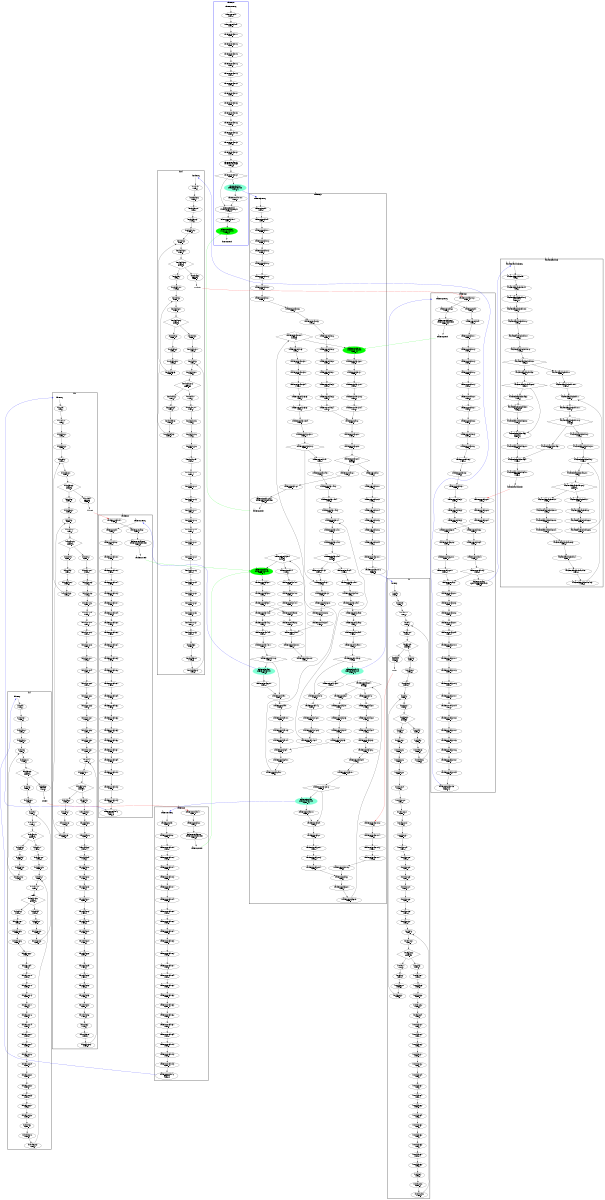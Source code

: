 digraph "CFG" {
fontsize=10;
orientation="portrait";
rankdir="TB";
size="10,8";
_thrFunc0___bb [fontsize=10, label="\"_thrFunc0___bb\"\nWCET=4", width="0.01"];
_thrFunc0___bb__9 [fontsize=10, label="\"_thrFunc0___bb__9\"\nWCET=4", width="0.01"];
_thrFunc0___bb__11 [fontsize=10, label="\"_thrFunc0___bb__11\"\nWCET=4", width="0.01"];
_thrFunc0___bb__13 [fontsize=10, label="\"_thrFunc0___bb__13\"\nWCET=4", width="0.01"];
_thrFunc0___bb__15 [fontsize=10, label="\"_thrFunc0___bb__15\"\nWCET=4", width="0.01"];
_thrFunc0___bb__16 [fontsize=10, label="\"_thrFunc0___bb__16\"\nWCET=4", width="0.01"];
_thrFunc0___bb__18 [fontsize=10, label="\"_thrFunc0___bb__18\"\nWCET=4", width="0.01"];
_thrFunc0___bb__20 [fontsize=10, label="\"_thrFunc0___bb__20\"\nWCET=6", width="0.01"];
_thrFunc0___bb__21 [fontsize=10, label="\"_thrFunc0___bb__21\"\nWCET=4", width="0.01"];
_thrFunc0___bb__23 [fontsize=10, label="\"_thrFunc0___bb__23\"\nWCET=4", width="0.01"];
_thrFunc0___bb__25 [fontsize=10, label="\"_thrFunc0___bb__25\"\nWCET=6", width="0.01"];
_thrFunc0___bb__26 [fontsize=10, label="\"_thrFunc0___bb__26\"\nWCET=4", width="0.01"];
_thrFunc0___bb__28 [fontsize=10, label="\"_thrFunc0___bb__28\"\nWCET=4", width="0.01"];
_thrFunc0___bb__30 [fontsize=10, label="\"_thrFunc0___bb__30\"\nWCET=6", width="0.01"];
_thrFunc0___bb__31 [fontsize=10, label="\"_thrFunc0___bb__31\"\nWCET=4", width="0.01"];
_thrFunc0___bb__32 [fontsize=10, label="_thrFunc0___bb__32\n(_thrFunc0_)mysingle\nWCET=13", width="0.01"];
_thrFunc0___bb__34 [fontsize=10, label="\"_thrFunc0___bb__34\"\nWCET=5", shape=diamond, width="0.01"];
_thrFunc0___bb17 [color=aquamarine, fontsize=10, label="_thrFunc0___bb17\nCREATE _taskFunc3_\nWCET=13", style=filled, width="0.01"];
_thrFunc0___bb17__1 [fontsize=10, label="\"_thrFunc0___bb17__1\"\nWCET=0", width="0.01"];
_thrFunc0___bb19 [fontsize=10, label="_thrFunc0___bb19\n(_thrFunc0_)leaving_single\nWCET=13", width="0.01"];
_thrFunc0___bb19__1 [fontsize=10, label="\"_thrFunc0___bb19__1\"\nWCET=0", width="0.01"];
_thrFunc0___bb20 [color=green, fontsize=10, label="_thrFunc0___bb20\n(_thrFunc0_)taskwait\nWCET=13", style=filled, width="0.01"];
_thrFunc0__entry [color="white", fontsize=10, height="0.01", label="_thrFunc0__entry", width="0.01"];
_thrFunc0__exit [color="white", fontsize=10, label="_thrFunc0__exit", width="0.01"];
_taskFunc3___bb [fontsize=10, label="\"_taskFunc3___bb\"\nWCET=4", width="0.01"];
_taskFunc3___bb__9 [fontsize=10, label="\"_taskFunc3___bb__9\"\nWCET=4", width="0.01"];
_taskFunc3___bb__11 [fontsize=10, label="\"_taskFunc3___bb__11\"\nWCET=4", width="0.01"];
_taskFunc3___bb__13 [fontsize=10, label="\"_taskFunc3___bb__13\"\nWCET=4", width="0.01"];
_taskFunc3___bb__15 [fontsize=10, label="\"_taskFunc3___bb__15\"\nWCET=4", width="0.01"];
_taskFunc3___bb__16 [fontsize=10, label="\"_taskFunc3___bb__16\"\nWCET=4", width="0.01"];
_taskFunc3___bb__18 [fontsize=10, label="\"_taskFunc3___bb__18\"\nWCET=4", width="0.01"];
_taskFunc3___bb__20 [fontsize=10, label="\"_taskFunc3___bb__20\"\nWCET=6", width="0.01"];
_taskFunc3___bb__21 [fontsize=10, label="\"_taskFunc3___bb__21\"\nWCET=4", width="0.01"];
_taskFunc3___bb__23 [fontsize=10, label="\"_taskFunc3___bb__23\"\nWCET=4", width="0.01"];
_taskFunc3___bb__25 [fontsize=10, label="\"_taskFunc3___bb__25\"\nWCET=6", width="0.01"];
_taskFunc3___bb__26 [fontsize=10, label="\"_taskFunc3___bb__26\"\nWCET=4", width="0.01"];
_taskFunc3___bb__28 [fontsize=10, label="\"_taskFunc3___bb__28\"\nWCET=4", width="0.01"];
_taskFunc3___bb__30 [fontsize=10, label="\"_taskFunc3___bb__30\"\nWCET=6", width="0.01"];
_taskFunc3___bb__31 [fontsize=10, label="\"_taskFunc3___bb__31\"\nWCET=4", width="0.01"];
_taskFunc3___bb__32 [fontsize=10, label="\"_taskFunc3___bb__32\"\nWCET=4", width="0.01"];
_taskFunc3___bb__33 [fontsize=10, label="\"_taskFunc3___bb__33\"\nWCET=4", width="0.01"];
_taskFunc3___bb__34 [fontsize=10, label="\"_taskFunc3___bb__34\"\nWCET=0", width="0.01"];
_taskFunc3___bb16 [fontsize=10, label="\"_taskFunc3___bb16\"\nWCET=4", width="0.01"];
_taskFunc3___bb16__1 [fontsize=10, label="\"_taskFunc3___bb16__1\"\nWCET=4", width="0.01"];
_taskFunc3___bb16__2 [fontsize=10, label="\"_taskFunc3___bb16__2\"\nWCET=4", width="0.01"];
_taskFunc3___bb16__4 [fontsize=10, label="\"_taskFunc3___bb16__4\"\nWCET=5\nbound=5", shape=diamond, width="0.01"];
_taskFunc3___bb21 [fontsize=10, label="\"_taskFunc3___bb21\"\nWCET=4", width="0.01"];
_taskFunc3___bb21__1 [fontsize=10, label="\"_taskFunc3___bb21__1\"\nWCET=4", width="0.01"];
_taskFunc3___bb21__2 [fontsize=10, label="\"_taskFunc3___bb21__2\"\nWCET=4", width="0.01"];
_taskFunc3___bb21__4 [fontsize=10, label="\"_taskFunc3___bb21__4\"\nWCET=4", width="0.01"];
_taskFunc3___bb21__5 [fontsize=10, label="\"_taskFunc3___bb21__5\"\nWCET=4", width="0.01"];
_taskFunc3___bb21__8 [fontsize=10, label="\"_taskFunc3___bb21__8\"\nWCET=4", width="0.01"];
_taskFunc3___bb21__9 [fontsize=10, label="\"_taskFunc3___bb21__9\"\nWCET=4", width="0.01"];
_taskFunc3___bb21__11 [fontsize=10, label="\"_taskFunc3___bb21__11\"\nWCET=17", width="0.01"];
_taskFunc3___bb21__12 [fontsize=10, label="_taskFunc3___bb21__12\nCALL lu0\nWCET=13", width="0.01"];
_taskFunc3___bb21__13 [fontsize=10, label="\"_taskFunc3___bb21__13\"\nWCET=4", width="0.01"];
_taskFunc3___bb21__14 [fontsize=10, label="\"_taskFunc3___bb21__14\"\nWCET=4", width="0.01"];
_taskFunc3___bb21__16 [fontsize=10, label="\"_taskFunc3___bb21__16\"\nWCET=4", width="0.01"];
_taskFunc3___bb21__17 [fontsize=10, label="\"_taskFunc3___bb21__17\"\nWCET=6", width="0.01"];
_taskFunc3___bb21__18 [fontsize=10, label="\"_taskFunc3___bb21__18\"\nWCET=0", width="0.01"];
_taskFunc3___bb38 [fontsize=10, label="\"_taskFunc3___bb38\"\nWCET=4", width="0.01"];
_taskFunc3___bb38__1 [fontsize=10, label="\"_taskFunc3___bb38__1\"\nWCET=4", width="0.01"];
_taskFunc3___bb38__2 [fontsize=10, label="\"_taskFunc3___bb38__2\"\nWCET=4", width="0.01"];
_taskFunc3___bb38__4 [fontsize=10, label="\"_taskFunc3___bb38__4\"\nWCET=5\nbound=5", shape=diamond, width="0.01"];
_taskFunc3___bb43 [fontsize=10, label="\"_taskFunc3___bb43\"\nWCET=4", width="0.01"];
_taskFunc3___bb43__1 [fontsize=10, label="\"_taskFunc3___bb43__1\"\nWCET=4", width="0.01"];
_taskFunc3___bb43__2 [fontsize=10, label="\"_taskFunc3___bb43__2\"\nWCET=4", width="0.01"];
_taskFunc3___bb43__4 [fontsize=10, label="\"_taskFunc3___bb43__4\"\nWCET=4", width="0.01"];
_taskFunc3___bb43__5 [fontsize=10, label="\"_taskFunc3___bb43__5\"\nWCET=4", width="0.01"];
_taskFunc3___bb43__8 [fontsize=10, label="\"_taskFunc3___bb43__8\"\nWCET=4", width="0.01"];
_taskFunc3___bb43__9 [fontsize=10, label="\"_taskFunc3___bb43__9\"\nWCET=4", width="0.01"];
_taskFunc3___bb43__11 [fontsize=10, label="\"_taskFunc3___bb43__11\"\nWCET=17", width="0.01"];
_taskFunc3___bb43__13 [fontsize=10, label="\"_taskFunc3___bb43__13\"\nWCET=5", shape=diamond, width="0.01"];
_taskFunc3___bb57 [color=aquamarine, fontsize=10, label="_taskFunc3___bb57\nCREATE _taskFunc0_\nWCET=13", style=filled, width="0.01"];
_taskFunc3___bb57__1 [fontsize=10, label="\"_taskFunc3___bb57__1\"\nWCET=0", width="0.01"];
_taskFunc3___bb59 [fontsize=10, label="\"_taskFunc3___bb59\"\nWCET=0", width="0.01"];
_taskFunc3___bb60 [fontsize=10, label="\"_taskFunc3___bb60\"\nWCET=4", width="0.01"];
_taskFunc3___bb60__1 [fontsize=10, label="\"_taskFunc3___bb60__1\"\nWCET=4", width="0.01"];
_taskFunc3___bb60__3 [fontsize=10, label="\"_taskFunc3___bb60__3\"\nWCET=6", width="0.01"];
_taskFunc3___bb60__4 [fontsize=10, label="\"_taskFunc3___bb60__4\"\nWCET=0", width="0.01"];
_taskFunc3___bb64 [fontsize=10, label="\"_taskFunc3___bb64\"\nWCET=4", width="0.01"];
_taskFunc3___bb64__1 [fontsize=10, label="\"_taskFunc3___bb64__1\"\nWCET=4", width="0.01"];
_taskFunc3___bb64__3 [fontsize=10, label="\"_taskFunc3___bb64__3\"\nWCET=4", width="0.01"];
_taskFunc3___bb64__4 [fontsize=10, label="\"_taskFunc3___bb64__4\"\nWCET=6", width="0.01"];
_taskFunc3___bb64__5 [fontsize=10, label="\"_taskFunc3___bb64__5\"\nWCET=0", width="0.01"];
_taskFunc3___bb69 [fontsize=10, label="\"_taskFunc3___bb69\"\nWCET=4", width="0.01"];
_taskFunc3___bb69__1 [fontsize=10, label="\"_taskFunc3___bb69__1\"\nWCET=4", width="0.01"];
_taskFunc3___bb69__2 [fontsize=10, label="\"_taskFunc3___bb69__2\"\nWCET=4", width="0.01"];
_taskFunc3___bb69__4 [fontsize=10, label="\"_taskFunc3___bb69__4\"\nWCET=5\nbound=5", shape=diamond, width="0.01"];
_taskFunc3___bb74 [fontsize=10, label="\"_taskFunc3___bb74\"\nWCET=4", width="0.01"];
_taskFunc3___bb74__1 [fontsize=10, label="\"_taskFunc3___bb74__1\"\nWCET=4", width="0.01"];
_taskFunc3___bb74__2 [fontsize=10, label="\"_taskFunc3___bb74__2\"\nWCET=4", width="0.01"];
_taskFunc3___bb74__4 [fontsize=10, label="\"_taskFunc3___bb74__4\"\nWCET=4", width="0.01"];
_taskFunc3___bb74__5 [fontsize=10, label="\"_taskFunc3___bb74__5\"\nWCET=4", width="0.01"];
_taskFunc3___bb74__8 [fontsize=10, label="\"_taskFunc3___bb74__8\"\nWCET=4", width="0.01"];
_taskFunc3___bb74__9 [fontsize=10, label="\"_taskFunc3___bb74__9\"\nWCET=4", width="0.01"];
_taskFunc3___bb74__11 [fontsize=10, label="\"_taskFunc3___bb74__11\"\nWCET=17", width="0.01"];
_taskFunc3___bb74__13 [fontsize=10, label="\"_taskFunc3___bb74__13\"\nWCET=5", shape=diamond, width="0.01"];
_taskFunc3___bb88 [color=aquamarine, fontsize=10, label="_taskFunc3___bb88\nCREATE _taskFunc1_\nWCET=13", style=filled, width="0.01"];
_taskFunc3___bb88__1 [fontsize=10, label="\"_taskFunc3___bb88__1\"\nWCET=0", width="0.01"];
_taskFunc3___bb90 [fontsize=10, label="\"_taskFunc3___bb90\"\nWCET=0", width="0.01"];
_taskFunc3___bb91 [fontsize=10, label="\"_taskFunc3___bb91\"\nWCET=4", width="0.01"];
_taskFunc3___bb91__1 [fontsize=10, label="\"_taskFunc3___bb91__1\"\nWCET=4", width="0.01"];
_taskFunc3___bb91__3 [fontsize=10, label="\"_taskFunc3___bb91__3\"\nWCET=6", width="0.01"];
_taskFunc3___bb91__4 [fontsize=10, label="\"_taskFunc3___bb91__4\"\nWCET=0", width="0.01"];
_taskFunc3___bb95 [color=green, fontsize=10, label="_taskFunc3___bb95\n(_taskFunc3_)taskwait\nWCET=13", style=filled, width="0.01"];
_taskFunc3___bb95__1 [fontsize=10, label="\"_taskFunc3___bb95__1\"\nWCET=4", width="0.01"];
_taskFunc3___bb95__2 [fontsize=10, label="\"_taskFunc3___bb95__2\"\nWCET=4", width="0.01"];
_taskFunc3___bb95__4 [fontsize=10, label="\"_taskFunc3___bb95__4\"\nWCET=4", width="0.01"];
_taskFunc3___bb95__5 [fontsize=10, label="\"_taskFunc3___bb95__5\"\nWCET=6", width="0.01"];
_taskFunc3___bb95__6 [fontsize=10, label="\"_taskFunc3___bb95__6\"\nWCET=0", width="0.01"];
_taskFunc3___bb100 [fontsize=10, label="\"_taskFunc3___bb100\"\nWCET=4", width="0.01"];
_taskFunc3___bb100__1 [fontsize=10, label="\"_taskFunc3___bb100__1\"\nWCET=4", width="0.01"];
_taskFunc3___bb100__2 [fontsize=10, label="\"_taskFunc3___bb100__2\"\nWCET=4", width="0.01"];
_taskFunc3___bb100__4 [fontsize=10, label="\"_taskFunc3___bb100__4\"\nWCET=5\nbound=5", shape=diamond, width="0.01"];
_taskFunc3___bb105 [fontsize=10, label="\"_taskFunc3___bb105\"\nWCET=4", width="0.01"];
_taskFunc3___bb105__1 [fontsize=10, label="\"_taskFunc3___bb105__1\"\nWCET=4", width="0.01"];
_taskFunc3___bb105__2 [fontsize=10, label="\"_taskFunc3___bb105__2\"\nWCET=4", width="0.01"];
_taskFunc3___bb105__4 [fontsize=10, label="\"_taskFunc3___bb105__4\"\nWCET=4", width="0.01"];
_taskFunc3___bb105__5 [fontsize=10, label="\"_taskFunc3___bb105__5\"\nWCET=4", width="0.01"];
_taskFunc3___bb105__8 [fontsize=10, label="\"_taskFunc3___bb105__8\"\nWCET=4", width="0.01"];
_taskFunc3___bb105__9 [fontsize=10, label="\"_taskFunc3___bb105__9\"\nWCET=4", width="0.01"];
_taskFunc3___bb105__11 [fontsize=10, label="\"_taskFunc3___bb105__11\"\nWCET=17", width="0.01"];
_taskFunc3___bb105__13 [fontsize=10, label="\"_taskFunc3___bb105__13\"\nWCET=5", shape=diamond, width="0.01"];
_taskFunc3___bb119 [fontsize=10, label="\"_taskFunc3___bb119\"\nWCET=4", width="0.01"];
_taskFunc3___bb119__1 [fontsize=10, label="\"_taskFunc3___bb119__1\"\nWCET=4", width="0.01"];
_taskFunc3___bb119__3 [fontsize=10, label="\"_taskFunc3___bb119__3\"\nWCET=4", width="0.01"];
_taskFunc3___bb119__4 [fontsize=10, label="\"_taskFunc3___bb119__4\"\nWCET=6", width="0.01"];
_taskFunc3___bb119__5 [fontsize=10, label="\"_taskFunc3___bb119__5\"\nWCET=0", width="0.01"];
_taskFunc3___bb124 [fontsize=10, label="\"_taskFunc3___bb124\"\nWCET=4", width="0.01"];
_taskFunc3___bb124__1 [fontsize=10, label="\"_taskFunc3___bb124__1\"\nWCET=4", width="0.01"];
_taskFunc3___bb124__2 [fontsize=10, label="\"_taskFunc3___bb124__2\"\nWCET=4", width="0.01"];
_taskFunc3___bb124__4 [fontsize=10, label="\"_taskFunc3___bb124__4\"\nWCET=5\nbound=5", shape=diamond, width="0.01"];
_taskFunc3___bb129 [fontsize=10, label="\"_taskFunc3___bb129\"\nWCET=4", width="0.01"];
_taskFunc3___bb129__1 [fontsize=10, label="\"_taskFunc3___bb129__1\"\nWCET=4", width="0.01"];
_taskFunc3___bb129__2 [fontsize=10, label="\"_taskFunc3___bb129__2\"\nWCET=4", width="0.01"];
_taskFunc3___bb129__4 [fontsize=10, label="\"_taskFunc3___bb129__4\"\nWCET=4", width="0.01"];
_taskFunc3___bb129__5 [fontsize=10, label="\"_taskFunc3___bb129__5\"\nWCET=4", width="0.01"];
_taskFunc3___bb129__8 [fontsize=10, label="\"_taskFunc3___bb129__8\"\nWCET=4", width="0.01"];
_taskFunc3___bb129__9 [fontsize=10, label="\"_taskFunc3___bb129__9\"\nWCET=4", width="0.01"];
_taskFunc3___bb129__11 [fontsize=10, label="\"_taskFunc3___bb129__11\"\nWCET=17", width="0.01"];
_taskFunc3___bb129__13 [fontsize=10, label="\"_taskFunc3___bb129__13\"\nWCET=5", shape=diamond, width="0.01"];
_taskFunc3___bb143 [color=aquamarine, fontsize=10, label="_taskFunc3___bb143\nCREATE _taskFunc2_\nWCET=13", style=filled, width="0.01"];
_taskFunc3___bb143__1 [fontsize=10, label="\"_taskFunc3___bb143__1\"\nWCET=0", width="0.01"];
_taskFunc3___bb145 [fontsize=10, label="\"_taskFunc3___bb145\"\nWCET=0", width="0.01"];
_taskFunc3___bb146 [fontsize=10, label="\"_taskFunc3___bb146\"\nWCET=4", width="0.01"];
_taskFunc3___bb146__1 [fontsize=10, label="\"_taskFunc3___bb146__1\"\nWCET=4", width="0.01"];
_taskFunc3___bb146__3 [fontsize=10, label="\"_taskFunc3___bb146__3\"\nWCET=6", width="0.01"];
_taskFunc3___bb146__4 [fontsize=10, label="\"_taskFunc3___bb146__4\"\nWCET=0", width="0.01"];
_taskFunc3___bb150 [fontsize=10, label="\"_taskFunc3___bb150\"\nWCET=0", width="0.01"];
_taskFunc3___bb151 [fontsize=10, label="\"_taskFunc3___bb151\"\nWCET=0", width="0.01"];
_taskFunc3___bb152 [fontsize=10, label="\"_taskFunc3___bb152\"\nWCET=4", width="0.01"];
_taskFunc3___bb152__1 [fontsize=10, label="\"_taskFunc3___bb152__1\"\nWCET=4", width="0.01"];
_taskFunc3___bb152__3 [fontsize=10, label="\"_taskFunc3___bb152__3\"\nWCET=6", width="0.01"];
_taskFunc3___bb152__4 [fontsize=10, label="\"_taskFunc3___bb152__4\"\nWCET=0", width="0.01"];
_taskFunc3___bb156 [color=green, fontsize=10, label="_taskFunc3___bb156\n(_taskFunc3_)taskwait\nWCET=13", style=filled, width="0.01"];
_taskFunc3___bb156__1 [fontsize=10, label="\"_taskFunc3___bb156__1\"\nWCET=0", width="0.01"];
_taskFunc3___bb157 [fontsize=10, label="\"_taskFunc3___bb157\"\nWCET=4", width="0.01"];
_taskFunc3___bb157__1 [fontsize=10, label="\"_taskFunc3___bb157__1\"\nWCET=4", width="0.01"];
_taskFunc3___bb157__3 [fontsize=10, label="\"_taskFunc3___bb157__3\"\nWCET=6", width="0.01"];
_taskFunc3___bb157__4 [fontsize=10, label="\"_taskFunc3___bb157__4\"\nWCET=0", width="0.01"];
_taskFunc3___bb161 [fontsize=10, label="\"_taskFunc3___bb161\"\nWCET=0", width="0.01"];
_taskFunc3___bb162 [fontsize=10, label="\"_taskFunc3___bb162\"\nWCET=4", width="0.01"];
_taskFunc3___bb162__2 [fontsize=10, label="_taskFunc3___bb162__2\n(_taskFunc3_)taskenv_free\nWCET=13", width="0.01"];
_taskFunc3__entry [color="white", fontsize=10, height="0.01", label="_taskFunc3__entry", width="0.01"];
_taskFunc3__exit [color="white", fontsize=10, label="_taskFunc3__exit", width="0.01"];
_taskFunc1___bb [fontsize=10, label="\"_taskFunc1___bb\"\nWCET=4", width="0.01"];
_taskFunc1___bb__8 [fontsize=10, label="\"_taskFunc1___bb__8\"\nWCET=4", width="0.01"];
_taskFunc1___bb__10 [fontsize=10, label="\"_taskFunc1___bb__10\"\nWCET=4", width="0.01"];
_taskFunc1___bb__12 [fontsize=10, label="\"_taskFunc1___bb__12\"\nWCET=4", width="0.01"];
_taskFunc1___bb__14 [fontsize=10, label="\"_taskFunc1___bb__14\"\nWCET=4", width="0.01"];
_taskFunc1___bb__15 [fontsize=10, label="\"_taskFunc1___bb__15\"\nWCET=4", width="0.01"];
_taskFunc1___bb__17 [fontsize=10, label="\"_taskFunc1___bb__17\"\nWCET=4", width="0.01"];
_taskFunc1___bb__19 [fontsize=10, label="\"_taskFunc1___bb__19\"\nWCET=6", width="0.01"];
_taskFunc1___bb__20 [fontsize=10, label="\"_taskFunc1___bb__20\"\nWCET=4", width="0.01"];
_taskFunc1___bb__22 [fontsize=10, label="\"_taskFunc1___bb__22\"\nWCET=4", width="0.01"];
_taskFunc1___bb__24 [fontsize=10, label="\"_taskFunc1___bb__24\"\nWCET=6", width="0.01"];
_taskFunc1___bb__25 [fontsize=10, label="\"_taskFunc1___bb__25\"\nWCET=4", width="0.01"];
_taskFunc1___bb__26 [fontsize=10, label="\"_taskFunc1___bb__26\"\nWCET=4", width="0.01"];
_taskFunc1___bb__27 [fontsize=10, label="\"_taskFunc1___bb__27\"\nWCET=4", width="0.01"];
_taskFunc1___bb__29 [fontsize=10, label="\"_taskFunc1___bb__29\"\nWCET=4", width="0.01"];
_taskFunc1___bb__32 [fontsize=10, label="\"_taskFunc1___bb__32\"\nWCET=4", width="0.01"];
_taskFunc1___bb__33 [fontsize=10, label="\"_taskFunc1___bb__33\"\nWCET=4", width="0.01"];
_taskFunc1___bb__35 [fontsize=10, label="\"_taskFunc1___bb__35\"\nWCET=17", width="0.01"];
_taskFunc1___bb__36 [fontsize=10, label="\"_taskFunc1___bb__36\"\nWCET=4", width="0.01"];
_taskFunc1___bb__37 [fontsize=10, label="\"_taskFunc1___bb__37\"\nWCET=4", width="0.01"];
_taskFunc1___bb__39 [fontsize=10, label="\"_taskFunc1___bb__39\"\nWCET=4", width="0.01"];
_taskFunc1___bb__42 [fontsize=10, label="\"_taskFunc1___bb__42\"\nWCET=4", width="0.01"];
_taskFunc1___bb__43 [fontsize=10, label="\"_taskFunc1___bb__43\"\nWCET=4", width="0.01"];
_taskFunc1___bb__45 [fontsize=10, label="\"_taskFunc1___bb__45\"\nWCET=17", width="0.01"];
_taskFunc1___bb__46 [fontsize=10, label="_taskFunc1___bb__46\nCALL bdiv\nWCET=13", width="0.01"];
_taskFunc1___bb__47 [fontsize=10, label="\"_taskFunc1___bb__47\"\nWCET=0", width="0.01"];
_taskFunc1___bb32 [fontsize=10, label="\"_taskFunc1___bb32\"\nWCET=4", width="0.01"];
_taskFunc1___bb32__2 [fontsize=10, label="_taskFunc1___bb32__2\n(_taskFunc1_)taskenv_free\nWCET=13", width="0.01"];
_taskFunc1__entry [color="white", fontsize=10, height="0.01", label="_taskFunc1__entry", width="0.01"];
_taskFunc1__exit [color="white", fontsize=10, label="_taskFunc1__exit", width="0.01"];
bdiv__bb [fontsize=10, label="\"bdiv__bb\"\nWCET=4", width="0.01"];
bdiv__bb__7 [fontsize=10, label="\"bdiv__bb__7\"\nWCET=4", width="0.01"];
bdiv__bb__12 [fontsize=10, label="\"bdiv__bb__12\"\nWCET=4", width="0.01"];
bdiv__bb__13 [fontsize=10, label="\"bdiv__bb__13\"\nWCET=0", width="0.01"];
bdiv__bb2 [fontsize=10, label="\"bdiv__bb2\"\nWCET=4", width="0.01"];
bdiv__bb2__1 [fontsize=10, label="\"bdiv__bb2__1\"\nWCET=4", width="0.01"];
bdiv__bb2__3 [fontsize=10, label="\"bdiv__bb2__3\"\nWCET=5\nbound=10", shape=diamond, width="0.01"];
bdiv__bb6 [fontsize=10, label="\"bdiv__bb6\"\nWCET=4", width="0.01"];
bdiv__bb6__1 [fontsize=10, label="\"bdiv__bb6__1\"\nWCET=0", width="0.01"];
bdiv__bb7 [fontsize=10, label="\"bdiv__bb7\"\nWCET=4", width="0.01"];
bdiv__bb7__1 [fontsize=10, label="\"bdiv__bb7__1\"\nWCET=4", width="0.01"];
bdiv__bb7__3 [fontsize=10, label="\"bdiv__bb7__3\"\nWCET=5\nbound=10", shape=diamond, width="0.01"];
bdiv__bb11 [fontsize=10, label="\"bdiv__bb11\"\nWCET=4", width="0.01"];
bdiv__bb11__1 [fontsize=10, label="\"bdiv__bb11__1\"\nWCET=4", width="0.01"];
bdiv__bb11__3 [fontsize=10, label="\"bdiv__bb11__3\"\nWCET=4", width="0.01"];
bdiv__bb11__6 [fontsize=10, label="\"bdiv__bb11__6\"\nWCET=4", width="0.01"];
bdiv__bb11__8 [fontsize=10, label="\"bdiv__bb11__8\"\nWCET=17", width="0.01"];
bdiv__bb11__9 [fontsize=10, label="\"bdiv__bb11__9\"\nWCET=4", width="0.01"];
bdiv__bb11__10 [fontsize=10, label="\"bdiv__bb11__10\"\nWCET=4", width="0.01"];
bdiv__bb11__12 [fontsize=10, label="\"bdiv__bb11__12\"\nWCET=4", width="0.01"];
bdiv__bb11__15 [fontsize=10, label="\"bdiv__bb11__15\"\nWCET=4", width="0.01"];
bdiv__bb11__17 [fontsize=10, label="\"bdiv__bb11__17\"\nWCET=17", width="0.01"];
bdiv__bb11__19 [fontsize=10, label="\"bdiv__bb11__19\"\nWCET=4", width="0.01"];
bdiv__bb11__20 [fontsize=10, label="\"bdiv__bb11__20\"\nWCET=4", width="0.01"];
bdiv__bb11__22 [fontsize=10, label="\"bdiv__bb11__22\"\nWCET=4", width="0.01"];
bdiv__bb11__25 [fontsize=10, label="\"bdiv__bb11__25\"\nWCET=4", width="0.01"];
bdiv__bb11__27 [fontsize=10, label="\"bdiv__bb11__27\"\nWCET=17", width="0.01"];
bdiv__bb11__28 [fontsize=10, label="\"bdiv__bb11__28\"\nWCET=4", width="0.01"];
bdiv__bb11__30 [fontsize=10, label="\"bdiv__bb11__30\"\nWCET=6", width="0.01"];
bdiv__bb11__31 [fontsize=10, label="\"bdiv__bb11__31\"\nWCET=0", width="0.01"];
bdiv__bb41 [fontsize=10, label="\"bdiv__bb41\"\nWCET=4", width="0.01"];
bdiv__bb41__1 [fontsize=10, label="\"bdiv__bb41__1\"\nWCET=4", width="0.01"];
bdiv__bb41__3 [fontsize=10, label="\"bdiv__bb41__3\"\nWCET=5\nbound=10", shape=diamond, width="0.01"];
bdiv__bb45 [fontsize=10, label="\"bdiv__bb45\"\nWCET=4", width="0.01"];
bdiv__bb45__1 [fontsize=10, label="\"bdiv__bb45__1\"\nWCET=4", width="0.01"];
bdiv__bb45__3 [fontsize=10, label="\"bdiv__bb45__3\"\nWCET=4", width="0.01"];
bdiv__bb45__6 [fontsize=10, label="\"bdiv__bb45__6\"\nWCET=4", width="0.01"];
bdiv__bb45__8 [fontsize=10, label="\"bdiv__bb45__8\"\nWCET=17", width="0.01"];
bdiv__bb45__9 [fontsize=10, label="\"bdiv__bb45__9\"\nWCET=4", width="0.01"];
bdiv__bb45__10 [fontsize=10, label="\"bdiv__bb45__10\"\nWCET=4", width="0.01"];
bdiv__bb45__12 [fontsize=10, label="\"bdiv__bb45__12\"\nWCET=4", width="0.01"];
bdiv__bb45__15 [fontsize=10, label="\"bdiv__bb45__15\"\nWCET=4", width="0.01"];
bdiv__bb45__17 [fontsize=10, label="\"bdiv__bb45__17\"\nWCET=17", width="0.01"];
bdiv__bb45__18 [fontsize=10, label="\"bdiv__bb45__18\"\nWCET=4", width="0.01"];
bdiv__bb45__19 [fontsize=10, label="\"bdiv__bb45__19\"\nWCET=4", width="0.01"];
bdiv__bb45__21 [fontsize=10, label="\"bdiv__bb45__21\"\nWCET=4", width="0.01"];
bdiv__bb45__24 [fontsize=10, label="\"bdiv__bb45__24\"\nWCET=4", width="0.01"];
bdiv__bb45__26 [fontsize=10, label="\"bdiv__bb45__26\"\nWCET=17", width="0.01"];
bdiv__bb45__29 [fontsize=10, label="\"bdiv__bb45__29\"\nWCET=4", width="0.01"];
bdiv__bb45__30 [fontsize=10, label="\"bdiv__bb45__30\"\nWCET=4", width="0.01"];
bdiv__bb45__32 [fontsize=10, label="\"bdiv__bb45__32\"\nWCET=4", width="0.01"];
bdiv__bb45__35 [fontsize=10, label="\"bdiv__bb45__35\"\nWCET=4", width="0.01"];
bdiv__bb45__37 [fontsize=10, label="\"bdiv__bb45__37\"\nWCET=17", width="0.01"];
bdiv__bb45__38 [fontsize=10, label="\"bdiv__bb45__38\"\nWCET=0", width="0.01"];
bdiv__bb83 [fontsize=10, label="\"bdiv__bb83\"\nWCET=4", width="0.01"];
bdiv__bb83__2 [fontsize=10, label="\"bdiv__bb83__2\"\nWCET=6", width="0.01"];
bdiv__bb83__3 [fontsize=10, label="\"bdiv__bb83__3\"\nWCET=0", width="0.01"];
bdiv__bb86 [fontsize=10, label="\"bdiv__bb86\"\nWCET=0", width="0.01"];
bdiv__bb87 [fontsize=10, label="\"bdiv__bb87\"\nWCET=4", width="0.01"];
bdiv__bb87__2 [fontsize=10, label="\"bdiv__bb87__2\"\nWCET=6", width="0.01"];
bdiv__bb87__3 [fontsize=10, label="\"bdiv__bb87__3\"\nWCET=0", width="0.01"];
bdiv__bb90 [fontsize=10, label="\"bdiv__bb90\"\nWCET=0", width="0.01"];
bdiv__bb91 [fontsize=10, label="\"bdiv__bb91\"\nWCET=4", width="0.01"];
bdiv__bb91__2 [fontsize=10, label="\"bdiv__bb91__2\"\nWCET=6", width="0.01"];
bdiv__bb91__3 [fontsize=10, label="\"bdiv__bb91__3\"\nWCET=0", width="0.01"];
bdiv__bb94 [fontsize=10, label="\"bdiv__bb94\"\nRETURN\nWCET=0", width="0.01"];
bdiv_entry [color="white", fontsize=10, height="0.01", label="bdiv_entry", width="0.01"];
bdiv_exit [color="white", fontsize=10, label="bdiv_exit", width="0.01"];
lu0__bb [fontsize=10, label="\"lu0__bb\"\nWCET=4", width="0.01"];
lu0__bb__9 [fontsize=10, label="\"lu0__bb__9\"\nWCET=4", width="0.01"];
lu0__bb__10 [fontsize=10, label="\"lu0__bb__10\"\nWCET=0", width="0.01"];
lu0__bb1 [fontsize=10, label="\"lu0__bb1\"\nWCET=4", width="0.01"];
lu0__bb1__1 [fontsize=10, label="\"lu0__bb1__1\"\nWCET=4", width="0.01"];
lu0__bb1__3 [fontsize=10, label="\"lu0__bb1__3\"\nWCET=5\nbound=10", shape=diamond, width="0.01"];
lu0__bb5 [fontsize=10, label="\"lu0__bb5\"\nWCET=4", width="0.01"];
lu0__bb5__2 [fontsize=10, label="\"lu0__bb5__2\"\nWCET=6", width="0.01"];
lu0__bb5__3 [fontsize=10, label="\"lu0__bb5__3\"\nWCET=0", width="0.01"];
lu0__bb8 [fontsize=10, label="\"lu0__bb8\"\nWCET=4", width="0.01"];
lu0__bb8__1 [fontsize=10, label="\"lu0__bb8__1\"\nWCET=4", width="0.01"];
lu0__bb8__3 [fontsize=10, label="\"lu0__bb8__3\"\nWCET=5\nbound=10", shape=diamond, width="0.01"];
lu0__bb12 [fontsize=10, label="\"lu0__bb12\"\nWCET=4", width="0.01"];
lu0__bb12__1 [fontsize=10, label="\"lu0__bb12__1\"\nWCET=4", width="0.01"];
lu0__bb12__3 [fontsize=10, label="\"lu0__bb12__3\"\nWCET=4", width="0.01"];
lu0__bb12__6 [fontsize=10, label="\"lu0__bb12__6\"\nWCET=4", width="0.01"];
lu0__bb12__8 [fontsize=10, label="\"lu0__bb12__8\"\nWCET=17", width="0.01"];
lu0__bb12__9 [fontsize=10, label="\"lu0__bb12__9\"\nWCET=4", width="0.01"];
lu0__bb12__10 [fontsize=10, label="\"lu0__bb12__10\"\nWCET=4", width="0.01"];
lu0__bb12__12 [fontsize=10, label="\"lu0__bb12__12\"\nWCET=4", width="0.01"];
lu0__bb12__15 [fontsize=10, label="\"lu0__bb12__15\"\nWCET=4", width="0.01"];
lu0__bb12__17 [fontsize=10, label="\"lu0__bb12__17\"\nWCET=17", width="0.01"];
lu0__bb12__19 [fontsize=10, label="\"lu0__bb12__19\"\nWCET=4", width="0.01"];
lu0__bb12__20 [fontsize=10, label="\"lu0__bb12__20\"\nWCET=4", width="0.01"];
lu0__bb12__22 [fontsize=10, label="\"lu0__bb12__22\"\nWCET=4", width="0.01"];
lu0__bb12__25 [fontsize=10, label="\"lu0__bb12__25\"\nWCET=4", width="0.01"];
lu0__bb12__27 [fontsize=10, label="\"lu0__bb12__27\"\nWCET=17", width="0.01"];
lu0__bb12__28 [fontsize=10, label="\"lu0__bb12__28\"\nWCET=4", width="0.01"];
lu0__bb12__30 [fontsize=10, label="\"lu0__bb12__30\"\nWCET=6", width="0.01"];
lu0__bb12__31 [fontsize=10, label="\"lu0__bb12__31\"\nWCET=0", width="0.01"];
lu0__bb42 [fontsize=10, label="\"lu0__bb42\"\nWCET=4", width="0.01"];
lu0__bb42__1 [fontsize=10, label="\"lu0__bb42__1\"\nWCET=4", width="0.01"];
lu0__bb42__3 [fontsize=10, label="\"lu0__bb42__3\"\nWCET=5\nbound=10", shape=diamond, width="0.01"];
lu0__bb46 [fontsize=10, label="\"lu0__bb46\"\nWCET=4", width="0.01"];
lu0__bb46__1 [fontsize=10, label="\"lu0__bb46__1\"\nWCET=4", width="0.01"];
lu0__bb46__3 [fontsize=10, label="\"lu0__bb46__3\"\nWCET=4", width="0.01"];
lu0__bb46__6 [fontsize=10, label="\"lu0__bb46__6\"\nWCET=4", width="0.01"];
lu0__bb46__8 [fontsize=10, label="\"lu0__bb46__8\"\nWCET=17", width="0.01"];
lu0__bb46__9 [fontsize=10, label="\"lu0__bb46__9\"\nWCET=4", width="0.01"];
lu0__bb46__10 [fontsize=10, label="\"lu0__bb46__10\"\nWCET=4", width="0.01"];
lu0__bb46__12 [fontsize=10, label="\"lu0__bb46__12\"\nWCET=4", width="0.01"];
lu0__bb46__15 [fontsize=10, label="\"lu0__bb46__15\"\nWCET=4", width="0.01"];
lu0__bb46__17 [fontsize=10, label="\"lu0__bb46__17\"\nWCET=17", width="0.01"];
lu0__bb46__18 [fontsize=10, label="\"lu0__bb46__18\"\nWCET=4", width="0.01"];
lu0__bb46__19 [fontsize=10, label="\"lu0__bb46__19\"\nWCET=4", width="0.01"];
lu0__bb46__21 [fontsize=10, label="\"lu0__bb46__21\"\nWCET=4", width="0.01"];
lu0__bb46__24 [fontsize=10, label="\"lu0__bb46__24\"\nWCET=4", width="0.01"];
lu0__bb46__26 [fontsize=10, label="\"lu0__bb46__26\"\nWCET=17", width="0.01"];
lu0__bb46__29 [fontsize=10, label="\"lu0__bb46__29\"\nWCET=4", width="0.01"];
lu0__bb46__30 [fontsize=10, label="\"lu0__bb46__30\"\nWCET=4", width="0.01"];
lu0__bb46__32 [fontsize=10, label="\"lu0__bb46__32\"\nWCET=4", width="0.01"];
lu0__bb46__35 [fontsize=10, label="\"lu0__bb46__35\"\nWCET=4", width="0.01"];
lu0__bb46__37 [fontsize=10, label="\"lu0__bb46__37\"\nWCET=17", width="0.01"];
lu0__bb46__38 [fontsize=10, label="\"lu0__bb46__38\"\nWCET=0", width="0.01"];
lu0__bb84 [fontsize=10, label="\"lu0__bb84\"\nWCET=4", width="0.01"];
lu0__bb84__2 [fontsize=10, label="\"lu0__bb84__2\"\nWCET=6", width="0.01"];
lu0__bb84__3 [fontsize=10, label="\"lu0__bb84__3\"\nWCET=0", width="0.01"];
lu0__bb87 [fontsize=10, label="\"lu0__bb87\"\nWCET=0", width="0.01"];
lu0__bb88 [fontsize=10, label="\"lu0__bb88\"\nWCET=4", width="0.01"];
lu0__bb88__2 [fontsize=10, label="\"lu0__bb88__2\"\nWCET=6", width="0.01"];
lu0__bb88__3 [fontsize=10, label="\"lu0__bb88__3\"\nWCET=0", width="0.01"];
lu0__bb91 [fontsize=10, label="\"lu0__bb91\"\nWCET=0", width="0.01"];
lu0__bb92 [fontsize=10, label="\"lu0__bb92\"\nWCET=4", width="0.01"];
lu0__bb92__2 [fontsize=10, label="\"lu0__bb92__2\"\nWCET=6", width="0.01"];
lu0__bb92__3 [fontsize=10, label="\"lu0__bb92__3\"\nWCET=0", width="0.01"];
lu0__bb95 [fontsize=10, label="\"lu0__bb95\"\nRETURN\nWCET=0", width="0.01"];
lu0_entry [color="white", fontsize=10, height="0.01", label="lu0_entry", width="0.01"];
lu0_exit [color="white", fontsize=10, label="lu0_exit", width="0.01"];
_taskFunc0___bb [fontsize=10, label="\"_taskFunc0___bb\"\nWCET=4", width="0.01"];
_taskFunc0___bb__8 [fontsize=10, label="\"_taskFunc0___bb__8\"\nWCET=4", width="0.01"];
_taskFunc0___bb__10 [fontsize=10, label="\"_taskFunc0___bb__10\"\nWCET=4", width="0.01"];
_taskFunc0___bb__12 [fontsize=10, label="\"_taskFunc0___bb__12\"\nWCET=4", width="0.01"];
_taskFunc0___bb__14 [fontsize=10, label="\"_taskFunc0___bb__14\"\nWCET=4", width="0.01"];
_taskFunc0___bb__15 [fontsize=10, label="\"_taskFunc0___bb__15\"\nWCET=4", width="0.01"];
_taskFunc0___bb__17 [fontsize=10, label="\"_taskFunc0___bb__17\"\nWCET=4", width="0.01"];
_taskFunc0___bb__19 [fontsize=10, label="\"_taskFunc0___bb__19\"\nWCET=6", width="0.01"];
_taskFunc0___bb__20 [fontsize=10, label="\"_taskFunc0___bb__20\"\nWCET=4", width="0.01"];
_taskFunc0___bb__22 [fontsize=10, label="\"_taskFunc0___bb__22\"\nWCET=4", width="0.01"];
_taskFunc0___bb__24 [fontsize=10, label="\"_taskFunc0___bb__24\"\nWCET=6", width="0.01"];
_taskFunc0___bb__25 [fontsize=10, label="\"_taskFunc0___bb__25\"\nWCET=4", width="0.01"];
_taskFunc0___bb__26 [fontsize=10, label="\"_taskFunc0___bb__26\"\nWCET=4", width="0.01"];
_taskFunc0___bb__27 [fontsize=10, label="\"_taskFunc0___bb__27\"\nWCET=4", width="0.01"];
_taskFunc0___bb__29 [fontsize=10, label="\"_taskFunc0___bb__29\"\nWCET=4", width="0.01"];
_taskFunc0___bb__32 [fontsize=10, label="\"_taskFunc0___bb__32\"\nWCET=4", width="0.01"];
_taskFunc0___bb__33 [fontsize=10, label="\"_taskFunc0___bb__33\"\nWCET=4", width="0.01"];
_taskFunc0___bb__35 [fontsize=10, label="\"_taskFunc0___bb__35\"\nWCET=17", width="0.01"];
_taskFunc0___bb__36 [fontsize=10, label="\"_taskFunc0___bb__36\"\nWCET=4", width="0.01"];
_taskFunc0___bb__37 [fontsize=10, label="\"_taskFunc0___bb__37\"\nWCET=4", width="0.01"];
_taskFunc0___bb__39 [fontsize=10, label="\"_taskFunc0___bb__39\"\nWCET=4", width="0.01"];
_taskFunc0___bb__42 [fontsize=10, label="\"_taskFunc0___bb__42\"\nWCET=4", width="0.01"];
_taskFunc0___bb__43 [fontsize=10, label="\"_taskFunc0___bb__43\"\nWCET=4", width="0.01"];
_taskFunc0___bb__45 [fontsize=10, label="\"_taskFunc0___bb__45\"\nWCET=17", width="0.01"];
_taskFunc0___bb__46 [fontsize=10, label="_taskFunc0___bb__46\nCALL fwd\nWCET=13", width="0.01"];
_taskFunc0___bb__47 [fontsize=10, label="\"_taskFunc0___bb__47\"\nWCET=0", width="0.01"];
_taskFunc0___bb32 [fontsize=10, label="\"_taskFunc0___bb32\"\nWCET=4", width="0.01"];
_taskFunc0___bb32__2 [fontsize=10, label="_taskFunc0___bb32__2\n(_taskFunc0_)taskenv_free\nWCET=13", width="0.01"];
_taskFunc0__entry [color="white", fontsize=10, height="0.01", label="_taskFunc0__entry", width="0.01"];
_taskFunc0__exit [color="white", fontsize=10, label="_taskFunc0__exit", width="0.01"];
fwd__bb [fontsize=10, label="\"fwd__bb\"\nWCET=4", width="0.01"];
fwd__bb__7 [fontsize=10, label="\"fwd__bb__7\"\nWCET=4", width="0.01"];
fwd__bb__12 [fontsize=10, label="\"fwd__bb__12\"\nWCET=4", width="0.01"];
fwd__bb__13 [fontsize=10, label="\"fwd__bb__13\"\nWCET=0", width="0.01"];
fwd__bb2 [fontsize=10, label="\"fwd__bb2\"\nWCET=4", width="0.01"];
fwd__bb2__1 [fontsize=10, label="\"fwd__bb2__1\"\nWCET=4", width="0.01"];
fwd__bb2__3 [fontsize=10, label="\"fwd__bb2__3\"\nWCET=5\nbound=10", shape=diamond, width="0.01"];
fwd__bb6 [fontsize=10, label="\"fwd__bb6\"\nWCET=4", width="0.01"];
fwd__bb6__1 [fontsize=10, label="\"fwd__bb6__1\"\nWCET=0", width="0.01"];
fwd__bb7 [fontsize=10, label="\"fwd__bb7\"\nWCET=4", width="0.01"];
fwd__bb7__1 [fontsize=10, label="\"fwd__bb7__1\"\nWCET=4", width="0.01"];
fwd__bb7__3 [fontsize=10, label="\"fwd__bb7__3\"\nWCET=5\nbound=10", shape=diamond, width="0.01"];
fwd__bb11 [fontsize=10, label="\"fwd__bb11\"\nWCET=4", width="0.01"];
fwd__bb11__2 [fontsize=10, label="\"fwd__bb11__2\"\nWCET=6", width="0.01"];
fwd__bb11__3 [fontsize=10, label="\"fwd__bb11__3\"\nWCET=0", width="0.01"];
fwd__bb14 [fontsize=10, label="\"fwd__bb14\"\nWCET=4", width="0.01"];
fwd__bb14__1 [fontsize=10, label="\"fwd__bb14__1\"\nWCET=4", width="0.01"];
fwd__bb14__3 [fontsize=10, label="\"fwd__bb14__3\"\nWCET=5\nbound=10", shape=diamond, width="0.01"];
fwd__bb18 [fontsize=10, label="\"fwd__bb18\"\nWCET=4", width="0.01"];
fwd__bb18__1 [fontsize=10, label="\"fwd__bb18__1\"\nWCET=4", width="0.01"];
fwd__bb18__3 [fontsize=10, label="\"fwd__bb18__3\"\nWCET=4", width="0.01"];
fwd__bb18__6 [fontsize=10, label="\"fwd__bb18__6\"\nWCET=4", width="0.01"];
fwd__bb18__8 [fontsize=10, label="\"fwd__bb18__8\"\nWCET=17", width="0.01"];
fwd__bb18__9 [fontsize=10, label="\"fwd__bb18__9\"\nWCET=4", width="0.01"];
fwd__bb18__10 [fontsize=10, label="\"fwd__bb18__10\"\nWCET=4", width="0.01"];
fwd__bb18__12 [fontsize=10, label="\"fwd__bb18__12\"\nWCET=4", width="0.01"];
fwd__bb18__15 [fontsize=10, label="\"fwd__bb18__15\"\nWCET=4", width="0.01"];
fwd__bb18__17 [fontsize=10, label="\"fwd__bb18__17\"\nWCET=17", width="0.01"];
fwd__bb18__18 [fontsize=10, label="\"fwd__bb18__18\"\nWCET=4", width="0.01"];
fwd__bb18__19 [fontsize=10, label="\"fwd__bb18__19\"\nWCET=4", width="0.01"];
fwd__bb18__21 [fontsize=10, label="\"fwd__bb18__21\"\nWCET=4", width="0.01"];
fwd__bb18__24 [fontsize=10, label="\"fwd__bb18__24\"\nWCET=4", width="0.01"];
fwd__bb18__26 [fontsize=10, label="\"fwd__bb18__26\"\nWCET=17", width="0.01"];
fwd__bb18__29 [fontsize=10, label="\"fwd__bb18__29\"\nWCET=4", width="0.01"];
fwd__bb18__30 [fontsize=10, label="\"fwd__bb18__30\"\nWCET=4", width="0.01"];
fwd__bb18__32 [fontsize=10, label="\"fwd__bb18__32\"\nWCET=4", width="0.01"];
fwd__bb18__35 [fontsize=10, label="\"fwd__bb18__35\"\nWCET=4", width="0.01"];
fwd__bb18__37 [fontsize=10, label="\"fwd__bb18__37\"\nWCET=17", width="0.01"];
fwd__bb18__38 [fontsize=10, label="\"fwd__bb18__38\"\nWCET=0", width="0.01"];
fwd__bb56 [fontsize=10, label="\"fwd__bb56\"\nWCET=4", width="0.01"];
fwd__bb56__2 [fontsize=10, label="\"fwd__bb56__2\"\nWCET=6", width="0.01"];
fwd__bb56__3 [fontsize=10, label="\"fwd__bb56__3\"\nWCET=0", width="0.01"];
fwd__bb59 [fontsize=10, label="\"fwd__bb59\"\nWCET=0", width="0.01"];
fwd__bb60 [fontsize=10, label="\"fwd__bb60\"\nWCET=4", width="0.01"];
fwd__bb60__2 [fontsize=10, label="\"fwd__bb60__2\"\nWCET=6", width="0.01"];
fwd__bb60__3 [fontsize=10, label="\"fwd__bb60__3\"\nWCET=0", width="0.01"];
fwd__bb63 [fontsize=10, label="\"fwd__bb63\"\nWCET=0", width="0.01"];
fwd__bb64 [fontsize=10, label="\"fwd__bb64\"\nWCET=4", width="0.01"];
fwd__bb64__2 [fontsize=10, label="\"fwd__bb64__2\"\nWCET=6", width="0.01"];
fwd__bb64__3 [fontsize=10, label="\"fwd__bb64__3\"\nWCET=0", width="0.01"];
fwd__bb67 [fontsize=10, label="\"fwd__bb67\"\nRETURN\nWCET=0", width="0.01"];
fwd_entry [color="white", fontsize=10, height="0.01", label="fwd_entry", width="0.01"];
fwd_exit [color="white", fontsize=10, label="fwd_exit", width="0.01"];
_taskFunc2___bb [fontsize=10, label="\"_taskFunc2___bb\"\nWCET=4", width="0.01"];
_taskFunc2___bb__9 [fontsize=10, label="\"_taskFunc2___bb__9\"\nWCET=4", width="0.01"];
_taskFunc2___bb__11 [fontsize=10, label="\"_taskFunc2___bb__11\"\nWCET=4", width="0.01"];
_taskFunc2___bb__13 [fontsize=10, label="\"_taskFunc2___bb__13\"\nWCET=4", width="0.01"];
_taskFunc2___bb__15 [fontsize=10, label="\"_taskFunc2___bb__15\"\nWCET=4", width="0.01"];
_taskFunc2___bb__16 [fontsize=10, label="\"_taskFunc2___bb__16\"\nWCET=4", width="0.01"];
_taskFunc2___bb__18 [fontsize=10, label="\"_taskFunc2___bb__18\"\nWCET=4", width="0.01"];
_taskFunc2___bb__20 [fontsize=10, label="\"_taskFunc2___bb__20\"\nWCET=6", width="0.01"];
_taskFunc2___bb__21 [fontsize=10, label="\"_taskFunc2___bb__21\"\nWCET=4", width="0.01"];
_taskFunc2___bb__23 [fontsize=10, label="\"_taskFunc2___bb__23\"\nWCET=4", width="0.01"];
_taskFunc2___bb__25 [fontsize=10, label="\"_taskFunc2___bb__25\"\nWCET=6", width="0.01"];
_taskFunc2___bb__26 [fontsize=10, label="\"_taskFunc2___bb__26\"\nWCET=4", width="0.01"];
_taskFunc2___bb__28 [fontsize=10, label="\"_taskFunc2___bb__28\"\nWCET=4", width="0.01"];
_taskFunc2___bb__30 [fontsize=10, label="\"_taskFunc2___bb__30\"\nWCET=6", width="0.01"];
_taskFunc2___bb__31 [fontsize=10, label="\"_taskFunc2___bb__31\"\nWCET=4", width="0.01"];
_taskFunc2___bb__32 [fontsize=10, label="\"_taskFunc2___bb__32\"\nWCET=4", width="0.01"];
_taskFunc2___bb__33 [fontsize=10, label="\"_taskFunc2___bb__33\"\nWCET=4", width="0.01"];
_taskFunc2___bb__35 [fontsize=10, label="\"_taskFunc2___bb__35\"\nWCET=4", width="0.01"];
_taskFunc2___bb__38 [fontsize=10, label="\"_taskFunc2___bb__38\"\nWCET=4", width="0.01"];
_taskFunc2___bb__39 [fontsize=10, label="\"_taskFunc2___bb__39\"\nWCET=4", width="0.01"];
_taskFunc2___bb__41 [fontsize=10, label="\"_taskFunc2___bb__41\"\nWCET=17", width="0.01"];
_taskFunc2___bb__43 [fontsize=10, label="\"_taskFunc2___bb__43\"\nWCET=5", shape=diamond, width="0.01"];
_taskFunc2___bb26 [fontsize=10, label="_taskFunc2___bb26\nCALL allocate_clean_block\nWCET=13", width="0.01"];
_taskFunc2___bb26__1 [fontsize=10, label="\"_taskFunc2___bb26__1\"\nWCET=4", width="0.01"];
_taskFunc2___bb26__2 [fontsize=10, label="\"_taskFunc2___bb26__2\"\nWCET=4", width="0.01"];
_taskFunc2___bb26__4 [fontsize=10, label="\"_taskFunc2___bb26__4\"\nWCET=4", width="0.01"];
_taskFunc2___bb26__7 [fontsize=10, label="\"_taskFunc2___bb26__7\"\nWCET=4", width="0.01"];
_taskFunc2___bb26__8 [fontsize=10, label="\"_taskFunc2___bb26__8\"\nWCET=4", width="0.01"];
_taskFunc2___bb26__10 [fontsize=10, label="\"_taskFunc2___bb26__10\"\nWCET=17", width="0.01"];
_taskFunc2___bb26__11 [fontsize=10, label="\"_taskFunc2___bb26__11\"\nWCET=0", width="0.01"];
_taskFunc2___bb37 [fontsize=10, label="\"_taskFunc2___bb37\"\nWCET=4", width="0.01"];
_taskFunc2___bb37__1 [fontsize=10, label="\"_taskFunc2___bb37__1\"\nWCET=4", width="0.01"];
_taskFunc2___bb37__3 [fontsize=10, label="\"_taskFunc2___bb37__3\"\nWCET=4", width="0.01"];
_taskFunc2___bb37__6 [fontsize=10, label="\"_taskFunc2___bb37__6\"\nWCET=4", width="0.01"];
_taskFunc2___bb37__7 [fontsize=10, label="\"_taskFunc2___bb37__7\"\nWCET=4", width="0.01"];
_taskFunc2___bb37__9 [fontsize=10, label="\"_taskFunc2___bb37__9\"\nWCET=17", width="0.01"];
_taskFunc2___bb37__10 [fontsize=10, label="\"_taskFunc2___bb37__10\"\nWCET=4", width="0.01"];
_taskFunc2___bb37__11 [fontsize=10, label="\"_taskFunc2___bb37__11\"\nWCET=4", width="0.01"];
_taskFunc2___bb37__13 [fontsize=10, label="\"_taskFunc2___bb37__13\"\nWCET=4", width="0.01"];
_taskFunc2___bb37__16 [fontsize=10, label="\"_taskFunc2___bb37__16\"\nWCET=4", width="0.01"];
_taskFunc2___bb37__17 [fontsize=10, label="\"_taskFunc2___bb37__17\"\nWCET=4", width="0.01"];
_taskFunc2___bb37__19 [fontsize=10, label="\"_taskFunc2___bb37__19\"\nWCET=17", width="0.01"];
_taskFunc2___bb37__20 [fontsize=10, label="\"_taskFunc2___bb37__20\"\nWCET=4", width="0.01"];
_taskFunc2___bb37__21 [fontsize=10, label="\"_taskFunc2___bb37__21\"\nWCET=4", width="0.01"];
_taskFunc2___bb37__23 [fontsize=10, label="\"_taskFunc2___bb37__23\"\nWCET=4", width="0.01"];
_taskFunc2___bb37__26 [fontsize=10, label="\"_taskFunc2___bb37__26\"\nWCET=4", width="0.01"];
_taskFunc2___bb37__27 [fontsize=10, label="\"_taskFunc2___bb37__27\"\nWCET=4", width="0.01"];
_taskFunc2___bb37__29 [fontsize=10, label="\"_taskFunc2___bb37__29\"\nWCET=17", width="0.01"];
_taskFunc2___bb37__30 [fontsize=10, label="_taskFunc2___bb37__30\nCALL bmod\nWCET=13", width="0.01"];
_taskFunc2___bb37__31 [fontsize=10, label="\"_taskFunc2___bb37__31\"\nWCET=0", width="0.01"];
_taskFunc2___bb68 [fontsize=10, label="\"_taskFunc2___bb68\"\nWCET=4", width="0.01"];
_taskFunc2___bb68__2 [fontsize=10, label="_taskFunc2___bb68__2\n(_taskFunc2_)taskenv_free\nWCET=13", width="0.01"];
_taskFunc2__entry [color="white", fontsize=10, height="0.01", label="_taskFunc2__entry", width="0.01"];
_taskFunc2__exit [color="white", fontsize=10, label="_taskFunc2__exit", width="0.01"];
bmod__bb [fontsize=10, label="\"bmod__bb\"\nWCET=4", width="0.01"];
bmod__bb__8 [fontsize=10, label="\"bmod__bb__8\"\nWCET=4", width="0.01"];
bmod__bb__10 [fontsize=10, label="\"bmod__bb__10\"\nWCET=4", width="0.01"];
bmod__bb__15 [fontsize=10, label="\"bmod__bb__15\"\nWCET=4", width="0.01"];
bmod__bb__16 [fontsize=10, label="\"bmod__bb__16\"\nWCET=0", width="0.01"];
bmod__bb3 [fontsize=10, label="\"bmod__bb3\"\nWCET=4", width="0.01"];
bmod__bb3__1 [fontsize=10, label="\"bmod__bb3__1\"\nWCET=4", width="0.01"];
bmod__bb3__3 [fontsize=10, label="\"bmod__bb3__3\"\nWCET=5\nbound=10", shape=diamond, width="0.01"];
bmod__bb7 [fontsize=10, label="\"bmod__bb7\"\nWCET=4", width="0.01"];
bmod__bb7__1 [fontsize=10, label="\"bmod__bb7__1\"\nWCET=0", width="0.01"];
bmod__bb8 [fontsize=10, label="\"bmod__bb8\"\nWCET=4", width="0.01"];
bmod__bb8__1 [fontsize=10, label="\"bmod__bb8__1\"\nWCET=4", width="0.01"];
bmod__bb8__3 [fontsize=10, label="\"bmod__bb8__3\"\nWCET=5\nbound=10", shape=diamond, width="0.01"];
bmod__bb12 [fontsize=10, label="\"bmod__bb12\"\nWCET=4", width="0.01"];
bmod__bb12__1 [fontsize=10, label="\"bmod__bb12__1\"\nWCET=0", width="0.01"];
bmod__bb13 [fontsize=10, label="\"bmod__bb13\"\nWCET=4", width="0.01"];
bmod__bb13__1 [fontsize=10, label="\"bmod__bb13__1\"\nWCET=4", width="0.01"];
bmod__bb13__3 [fontsize=10, label="\"bmod__bb13__3\"\nWCET=5\nbound=10", shape=diamond, width="0.01"];
bmod__bb17 [fontsize=10, label="\"bmod__bb17\"\nWCET=4", width="0.01"];
bmod__bb17__1 [fontsize=10, label="\"bmod__bb17__1\"\nWCET=4", width="0.01"];
bmod__bb17__3 [fontsize=10, label="\"bmod__bb17__3\"\nWCET=4", width="0.01"];
bmod__bb17__6 [fontsize=10, label="\"bmod__bb17__6\"\nWCET=4", width="0.01"];
bmod__bb17__8 [fontsize=10, label="\"bmod__bb17__8\"\nWCET=17", width="0.01"];
bmod__bb17__9 [fontsize=10, label="\"bmod__bb17__9\"\nWCET=4", width="0.01"];
bmod__bb17__10 [fontsize=10, label="\"bmod__bb17__10\"\nWCET=4", width="0.01"];
bmod__bb17__12 [fontsize=10, label="\"bmod__bb17__12\"\nWCET=4", width="0.01"];
bmod__bb17__15 [fontsize=10, label="\"bmod__bb17__15\"\nWCET=4", width="0.01"];
bmod__bb17__17 [fontsize=10, label="\"bmod__bb17__17\"\nWCET=17", width="0.01"];
bmod__bb17__18 [fontsize=10, label="\"bmod__bb17__18\"\nWCET=4", width="0.01"];
bmod__bb17__19 [fontsize=10, label="\"bmod__bb17__19\"\nWCET=4", width="0.01"];
bmod__bb17__21 [fontsize=10, label="\"bmod__bb17__21\"\nWCET=4", width="0.01"];
bmod__bb17__24 [fontsize=10, label="\"bmod__bb17__24\"\nWCET=4", width="0.01"];
bmod__bb17__26 [fontsize=10, label="\"bmod__bb17__26\"\nWCET=17", width="0.01"];
bmod__bb17__29 [fontsize=10, label="\"bmod__bb17__29\"\nWCET=4", width="0.01"];
bmod__bb17__30 [fontsize=10, label="\"bmod__bb17__30\"\nWCET=4", width="0.01"];
bmod__bb17__32 [fontsize=10, label="\"bmod__bb17__32\"\nWCET=4", width="0.01"];
bmod__bb17__35 [fontsize=10, label="\"bmod__bb17__35\"\nWCET=4", width="0.01"];
bmod__bb17__37 [fontsize=10, label="\"bmod__bb17__37\"\nWCET=17", width="0.01"];
bmod__bb17__38 [fontsize=10, label="\"bmod__bb17__38\"\nWCET=0", width="0.01"];
bmod__bb55 [fontsize=10, label="\"bmod__bb55\"\nWCET=4", width="0.01"];
bmod__bb55__2 [fontsize=10, label="\"bmod__bb55__2\"\nWCET=6", width="0.01"];
bmod__bb55__3 [fontsize=10, label="\"bmod__bb55__3\"\nWCET=0", width="0.01"];
bmod__bb58 [fontsize=10, label="\"bmod__bb58\"\nWCET=0", width="0.01"];
bmod__bb59 [fontsize=10, label="\"bmod__bb59\"\nWCET=4", width="0.01"];
bmod__bb59__2 [fontsize=10, label="\"bmod__bb59__2\"\nWCET=6", width="0.01"];
bmod__bb59__3 [fontsize=10, label="\"bmod__bb59__3\"\nWCET=0", width="0.01"];
bmod__bb62 [fontsize=10, label="\"bmod__bb62\"\nWCET=0", width="0.01"];
bmod__bb63 [fontsize=10, label="\"bmod__bb63\"\nWCET=4", width="0.01"];
bmod__bb63__2 [fontsize=10, label="\"bmod__bb63__2\"\nWCET=6", width="0.01"];
bmod__bb63__3 [fontsize=10, label="\"bmod__bb63__3\"\nWCET=0", width="0.01"];
bmod__bb66 [fontsize=10, label="\"bmod__bb66\"\nRETURN\nWCET=0", width="0.01"];
bmod_entry [color="white", fontsize=10, height="0.01", label="bmod_entry", width="0.01"];
bmod_exit [color="white", fontsize=10, label="bmod_exit", width="0.01"];
allocate_clean_block__bb [fontsize=10, label="\"allocate_clean_block__bb\"\nWCET=4", width="0.01"];
allocate_clean_block__bb__9 [fontsize=10, label="\"allocate_clean_block__bb__9\"\nWCET=4", width="0.01"];
allocate_clean_block__bb__13 [fontsize=10, label="allocate_clean_block__bb__13\nCALL malloc\nWCET=22", width="0.01"];
allocate_clean_block__bb__15 [fontsize=10, label="\"allocate_clean_block__bb__15\"\nWCET=4", width="0.01"];
allocate_clean_block__bb__16 [fontsize=10, label="\"allocate_clean_block__bb__16\"\nWCET=4", width="0.01"];
allocate_clean_block__bb__17 [fontsize=10, label="\"allocate_clean_block__bb__17\"\nWCET=4", width="0.01"];
allocate_clean_block__bb__18 [fontsize=10, label="\"allocate_clean_block__bb__18\"\nWCET=4", width="0.01"];
allocate_clean_block__bb__20 [fontsize=10, label="\"allocate_clean_block__bb__20\"\nWCET=5", shape=diamond, width="0.01"];
allocate_clean_block__bb10 [fontsize=10, label="\"allocate_clean_block__bb10\"\nWCET=4", width="0.01"];
allocate_clean_block__bb10__1 [fontsize=10, label="\"allocate_clean_block__bb10__1\"\nWCET=0", width="0.01"];
allocate_clean_block__bb11 [fontsize=10, label="\"allocate_clean_block__bb11\"\nWCET=4", width="0.01"];
allocate_clean_block__bb11__1 [fontsize=10, label="\"allocate_clean_block__bb11__1\"\nWCET=4", width="0.01"];
allocate_clean_block__bb11__3 [fontsize=10, label="\"allocate_clean_block__bb11__3\"\nWCET=5\nbound=10", shape=diamond, width="0.01"];
allocate_clean_block__bb15 [fontsize=10, label="\"allocate_clean_block__bb15\"\nWCET=4", width="0.01"];
allocate_clean_block__bb15__1 [fontsize=10, label="\"allocate_clean_block__bb15__1\"\nWCET=0", width="0.01"];
allocate_clean_block__bb16 [fontsize=10, label="\"allocate_clean_block__bb16\"\nWCET=4", width="0.01"];
allocate_clean_block__bb16__1 [fontsize=10, label="\"allocate_clean_block__bb16__1\"\nWCET=4", width="0.01"];
allocate_clean_block__bb16__3 [fontsize=10, label="\"allocate_clean_block__bb16__3\"\nWCET=5\nbound=10", shape=diamond, width="0.01"];
allocate_clean_block__bb20 [fontsize=10, label="\"allocate_clean_block__bb20\"\nWCET=4", width="0.01"];
allocate_clean_block__bb20__1 [fontsize=10, label="\"allocate_clean_block__bb20__1\"\nWCET=4", width="0.01"];
allocate_clean_block__bb20__2 [fontsize=10, label="\"allocate_clean_block__bb20__2\"\nWCET=4", width="0.01"];
allocate_clean_block__bb20__4 [fontsize=10, label="\"allocate_clean_block__bb20__4\"\nWCET=6", width="0.01"];
allocate_clean_block__bb20__5 [fontsize=10, label="\"allocate_clean_block__bb20__5\"\nWCET=0", width="0.01"];
allocate_clean_block__bb24 [fontsize=10, label="\"allocate_clean_block__bb24\"\nWCET=4", width="0.01"];
allocate_clean_block__bb24__2 [fontsize=10, label="\"allocate_clean_block__bb24__2\"\nWCET=6", width="0.01"];
allocate_clean_block__bb24__3 [fontsize=10, label="\"allocate_clean_block__bb24__3\"\nWCET=0", width="0.01"];
allocate_clean_block__bb27 [fontsize=10, label="\"allocate_clean_block__bb27\"\nWCET=0", width="0.01"];
allocate_clean_block__bb28 [fontsize=10, label="\"allocate_clean_block__bb28\"\nWCET=4", width="0.01"];
allocate_clean_block__bb28__2 [fontsize=10, label="\"allocate_clean_block__bb28__2\"\nWCET=6", width="0.01"];
allocate_clean_block__bb28__3 [fontsize=10, label="\"allocate_clean_block__bb28__3\"\nWCET=0", width="0.01"];
allocate_clean_block__bb31 [fontsize=10, label="\"allocate_clean_block__bb31\"\nWCET=0", width="0.01"];
allocate_clean_block__bb32 [fontsize=10, label="\"allocate_clean_block__bb32\"\nWCET=4", width="0.01"];
allocate_clean_block__bb32__2 [fontsize=10, label="\"allocate_clean_block__bb32__2\"\nWCET=5", shape=diamond, width="0.01"];
allocate_clean_block__bb35 [fontsize=10, label="\"allocate_clean_block__bb35\"\nWCET=4", width="0.01"];
allocate_clean_block__bb35__1 [fontsize=10, label="allocate_clean_block__bb35__1\nCALL fprintf\nWCET=13", width="0.01"];
allocate_clean_block__bb35__2 [fontsize=10, label="\"allocate_clean_block__bb35__2\"\nWCET=0", width="0.01"];
allocate_clean_block__bb38 [fontsize=10, label="allocate_clean_block__bb38\nCALL exit\nWCET=13", width="0.01"];
allocate_clean_block__bb38__1 [fontsize=10, label="\"allocate_clean_block__bb38__1\"\nWCET=2", width="0.01"];
allocate_clean_block__bb39 [fontsize=10, label="\"allocate_clean_block__bb39\"\nWCET=4", width="0.01"];
allocate_clean_block__bb39__1 [fontsize=10, label="\"allocate_clean_block__bb39__1\"\nRETURN\nWCET=0", width="0.01"];
allocate_clean_block_entry [color="white", fontsize=10, height="0.01", label="allocate_clean_block_entry", width="0.01"];
allocate_clean_block_exit [color="white", fontsize=10, label="allocate_clean_block_exit", width="0.01"];
_thrFunc0___bb -> _thrFunc0___bb__9  [key=0];
_thrFunc0___bb__9 -> _thrFunc0___bb__11  [key=0];
_thrFunc0___bb__11 -> _thrFunc0___bb__13  [key=0];
_thrFunc0___bb__13 -> _thrFunc0___bb__15  [key=0];
_thrFunc0___bb__15 -> _thrFunc0___bb__16  [key=0];
_thrFunc0___bb__16 -> _thrFunc0___bb__18  [key=0];
_thrFunc0___bb__18 -> _thrFunc0___bb__20  [key=0];
_thrFunc0___bb__20 -> _thrFunc0___bb__21  [key=0];
_thrFunc0___bb__21 -> _thrFunc0___bb__23  [key=0];
_thrFunc0___bb__23 -> _thrFunc0___bb__25  [key=0];
_thrFunc0___bb__25 -> _thrFunc0___bb__26  [key=0];
_thrFunc0___bb__26 -> _thrFunc0___bb__28  [key=0];
_thrFunc0___bb__28 -> _thrFunc0___bb__30  [key=0];
_thrFunc0___bb__30 -> _thrFunc0___bb__31  [key=0];
_thrFunc0___bb__31 -> _thrFunc0___bb__32  [key=0];
_thrFunc0___bb__32 -> _thrFunc0___bb__34  [key=0];
_thrFunc0___bb__34 -> _thrFunc0___bb17  [key=0];
_thrFunc0___bb__34 -> _thrFunc0___bb19  [key=0];
_thrFunc0___bb17 -> _thrFunc0___bb17__1  [key=0];
_thrFunc0___bb17 -> _taskFunc3__entry  [color=blue, key=0];
_thrFunc0___bb17__1 -> _thrFunc0___bb19  [key=0];
_thrFunc0___bb19 -> _thrFunc0___bb19__1  [key=0];
_thrFunc0___bb19__1 -> _thrFunc0___bb20  [key=0];
_thrFunc0___bb20 -> _thrFunc0__exit  [key=0];
_thrFunc0__entry -> _thrFunc0___bb  [key=0];
_taskFunc3___bb -> _taskFunc3___bb__9  [key=0];
_taskFunc3___bb__9 -> _taskFunc3___bb__11  [key=0];
_taskFunc3___bb__11 -> _taskFunc3___bb__13  [key=0];
_taskFunc3___bb__13 -> _taskFunc3___bb__15  [key=0];
_taskFunc3___bb__15 -> _taskFunc3___bb__16  [key=0];
_taskFunc3___bb__16 -> _taskFunc3___bb__18  [key=0];
_taskFunc3___bb__18 -> _taskFunc3___bb__20  [key=0];
_taskFunc3___bb__20 -> _taskFunc3___bb__21  [key=0];
_taskFunc3___bb__21 -> _taskFunc3___bb__23  [key=0];
_taskFunc3___bb__23 -> _taskFunc3___bb__25  [key=0];
_taskFunc3___bb__25 -> _taskFunc3___bb__26  [key=0];
_taskFunc3___bb__26 -> _taskFunc3___bb__28  [key=0];
_taskFunc3___bb__28 -> _taskFunc3___bb__30  [key=0];
_taskFunc3___bb__30 -> _taskFunc3___bb__31  [key=0];
_taskFunc3___bb__31 -> _taskFunc3___bb__32  [key=0];
_taskFunc3___bb__32 -> _taskFunc3___bb__33  [key=0];
_taskFunc3___bb__33 -> _taskFunc3___bb__34  [key=0];
_taskFunc3___bb__34 -> _taskFunc3___bb16  [key=0];
_taskFunc3___bb16 -> _taskFunc3___bb16__1  [key=0];
_taskFunc3___bb16__1 -> _taskFunc3___bb16__2  [key=0];
_taskFunc3___bb16__2 -> _taskFunc3___bb16__4  [key=0];
_taskFunc3___bb16__4 -> _taskFunc3___bb21  [key=0];
_taskFunc3___bb16__4 -> _taskFunc3___bb161  [key=0];
_taskFunc3___bb21 -> _taskFunc3___bb21__1  [key=0];
_taskFunc3___bb21__1 -> _taskFunc3___bb21__2  [key=0];
_taskFunc3___bb21__2 -> _taskFunc3___bb21__4  [key=0];
_taskFunc3___bb21__4 -> _taskFunc3___bb21__5  [key=0];
_taskFunc3___bb21__5 -> _taskFunc3___bb21__8  [key=0];
_taskFunc3___bb21__8 -> _taskFunc3___bb21__9  [key=0];
_taskFunc3___bb21__9 -> _taskFunc3___bb21__11  [key=0];
_taskFunc3___bb21__11 -> _taskFunc3___bb21__12  [key=0];
_taskFunc3___bb21__12 -> lu0_entry  [color=blue, key=0];
_taskFunc3___bb21__13 -> _taskFunc3___bb21__14  [key=0];
_taskFunc3___bb21__14 -> _taskFunc3___bb21__16  [key=0];
_taskFunc3___bb21__16 -> _taskFunc3___bb21__17  [key=0];
_taskFunc3___bb21__17 -> _taskFunc3___bb21__18  [key=0];
_taskFunc3___bb21__18 -> _taskFunc3___bb38  [key=0];
_taskFunc3___bb38 -> _taskFunc3___bb38__1  [key=0];
_taskFunc3___bb38__1 -> _taskFunc3___bb38__2  [key=0];
_taskFunc3___bb38__2 -> _taskFunc3___bb38__4  [key=0];
_taskFunc3___bb38__4 -> _taskFunc3___bb43  [key=0];
_taskFunc3___bb38__4 -> _taskFunc3___bb64  [key=0];
_taskFunc3___bb43 -> _taskFunc3___bb43__1  [key=0];
_taskFunc3___bb43__1 -> _taskFunc3___bb43__2  [key=0];
_taskFunc3___bb43__2 -> _taskFunc3___bb43__4  [key=0];
_taskFunc3___bb43__4 -> _taskFunc3___bb43__5  [key=0];
_taskFunc3___bb43__5 -> _taskFunc3___bb43__8  [key=0];
_taskFunc3___bb43__8 -> _taskFunc3___bb43__9  [key=0];
_taskFunc3___bb43__9 -> _taskFunc3___bb43__11  [key=0];
_taskFunc3___bb43__11 -> _taskFunc3___bb43__13  [key=0];
_taskFunc3___bb43__13 -> _taskFunc3___bb57  [key=0];
_taskFunc3___bb43__13 -> _taskFunc3___bb59  [key=0];
_taskFunc3___bb57 -> _taskFunc3___bb57__1  [key=0];
_taskFunc3___bb57 -> _taskFunc0__entry  [color=blue, key=0];
_taskFunc3___bb57__1 -> _taskFunc3___bb59  [key=0];
_taskFunc3___bb59 -> _taskFunc3___bb60  [key=0];
_taskFunc3___bb60 -> _taskFunc3___bb60__1  [key=0];
_taskFunc3___bb60__1 -> _taskFunc3___bb60__3  [key=0];
_taskFunc3___bb60__3 -> _taskFunc3___bb60__4  [key=0];
_taskFunc3___bb60__4 -> _taskFunc3___bb38  [key=0];
_taskFunc3___bb64 -> _taskFunc3___bb64__1  [key=0];
_taskFunc3___bb64__1 -> _taskFunc3___bb64__3  [key=0];
_taskFunc3___bb64__3 -> _taskFunc3___bb64__4  [key=0];
_taskFunc3___bb64__4 -> _taskFunc3___bb64__5  [key=0];
_taskFunc3___bb64__5 -> _taskFunc3___bb69  [key=0];
_taskFunc3___bb69 -> _taskFunc3___bb69__1  [key=0];
_taskFunc3___bb69__1 -> _taskFunc3___bb69__2  [key=0];
_taskFunc3___bb69__2 -> _taskFunc3___bb69__4  [key=0];
_taskFunc3___bb69__4 -> _taskFunc3___bb74  [key=0];
_taskFunc3___bb69__4 -> _taskFunc3___bb95  [key=0];
_taskFunc3___bb74 -> _taskFunc3___bb74__1  [key=0];
_taskFunc3___bb74__1 -> _taskFunc3___bb74__2  [key=0];
_taskFunc3___bb74__2 -> _taskFunc3___bb74__4  [key=0];
_taskFunc3___bb74__4 -> _taskFunc3___bb74__5  [key=0];
_taskFunc3___bb74__5 -> _taskFunc3___bb74__8  [key=0];
_taskFunc3___bb74__8 -> _taskFunc3___bb74__9  [key=0];
_taskFunc3___bb74__9 -> _taskFunc3___bb74__11  [key=0];
_taskFunc3___bb74__11 -> _taskFunc3___bb74__13  [key=0];
_taskFunc3___bb74__13 -> _taskFunc3___bb88  [key=0];
_taskFunc3___bb74__13 -> _taskFunc3___bb90  [key=0];
_taskFunc3___bb88 -> _taskFunc3___bb88__1  [key=0];
_taskFunc3___bb88 -> _taskFunc1__entry  [color=blue, key=0];
_taskFunc3___bb88__1 -> _taskFunc3___bb90  [key=0];
_taskFunc3___bb90 -> _taskFunc3___bb91  [key=0];
_taskFunc3___bb91 -> _taskFunc3___bb91__1  [key=0];
_taskFunc3___bb91__1 -> _taskFunc3___bb91__3  [key=0];
_taskFunc3___bb91__3 -> _taskFunc3___bb91__4  [key=0];
_taskFunc3___bb91__4 -> _taskFunc3___bb69  [key=0];
_taskFunc3___bb95 -> _taskFunc3___bb95__1  [key=0];
_taskFunc3___bb95__1 -> _taskFunc3___bb95__2  [key=0];
_taskFunc3___bb95__2 -> _taskFunc3___bb95__4  [key=0];
_taskFunc3___bb95__4 -> _taskFunc3___bb95__5  [key=0];
_taskFunc3___bb95__5 -> _taskFunc3___bb95__6  [key=0];
_taskFunc3___bb95__6 -> _taskFunc3___bb100  [key=0];
_taskFunc3___bb100 -> _taskFunc3___bb100__1  [key=0];
_taskFunc3___bb100__1 -> _taskFunc3___bb100__2  [key=0];
_taskFunc3___bb100__2 -> _taskFunc3___bb100__4  [key=0];
_taskFunc3___bb100__4 -> _taskFunc3___bb105  [key=0];
_taskFunc3___bb100__4 -> _taskFunc3___bb156  [key=0];
_taskFunc3___bb105 -> _taskFunc3___bb105__1  [key=0];
_taskFunc3___bb105__1 -> _taskFunc3___bb105__2  [key=0];
_taskFunc3___bb105__2 -> _taskFunc3___bb105__4  [key=0];
_taskFunc3___bb105__4 -> _taskFunc3___bb105__5  [key=0];
_taskFunc3___bb105__5 -> _taskFunc3___bb105__8  [key=0];
_taskFunc3___bb105__8 -> _taskFunc3___bb105__9  [key=0];
_taskFunc3___bb105__9 -> _taskFunc3___bb105__11  [key=0];
_taskFunc3___bb105__11 -> _taskFunc3___bb105__13  [key=0];
_taskFunc3___bb105__13 -> _taskFunc3___bb119  [key=0];
_taskFunc3___bb105__13 -> _taskFunc3___bb151  [key=0];
_taskFunc3___bb119 -> _taskFunc3___bb119__1  [key=0];
_taskFunc3___bb119__1 -> _taskFunc3___bb119__3  [key=0];
_taskFunc3___bb119__3 -> _taskFunc3___bb119__4  [key=0];
_taskFunc3___bb119__4 -> _taskFunc3___bb119__5  [key=0];
_taskFunc3___bb119__5 -> _taskFunc3___bb124  [key=0];
_taskFunc3___bb124 -> _taskFunc3___bb124__1  [key=0];
_taskFunc3___bb124__1 -> _taskFunc3___bb124__2  [key=0];
_taskFunc3___bb124__2 -> _taskFunc3___bb124__4  [key=0];
_taskFunc3___bb124__4 -> _taskFunc3___bb129  [key=0];
_taskFunc3___bb124__4 -> _taskFunc3___bb150  [key=0];
_taskFunc3___bb129 -> _taskFunc3___bb129__1  [key=0];
_taskFunc3___bb129__1 -> _taskFunc3___bb129__2  [key=0];
_taskFunc3___bb129__2 -> _taskFunc3___bb129__4  [key=0];
_taskFunc3___bb129__4 -> _taskFunc3___bb129__5  [key=0];
_taskFunc3___bb129__5 -> _taskFunc3___bb129__8  [key=0];
_taskFunc3___bb129__8 -> _taskFunc3___bb129__9  [key=0];
_taskFunc3___bb129__9 -> _taskFunc3___bb129__11  [key=0];
_taskFunc3___bb129__11 -> _taskFunc3___bb129__13  [key=0];
_taskFunc3___bb129__13 -> _taskFunc3___bb143  [key=0];
_taskFunc3___bb129__13 -> _taskFunc3___bb145  [key=0];
_taskFunc3___bb143 -> _taskFunc3___bb143__1  [key=0];
_taskFunc3___bb143 -> _taskFunc2__entry  [color=blue, key=0];
_taskFunc3___bb143__1 -> _taskFunc3___bb145  [key=0];
_taskFunc3___bb145 -> _taskFunc3___bb146  [key=0];
_taskFunc3___bb146 -> _taskFunc3___bb146__1  [key=0];
_taskFunc3___bb146__1 -> _taskFunc3___bb146__3  [key=0];
_taskFunc3___bb146__3 -> _taskFunc3___bb146__4  [key=0];
_taskFunc3___bb146__4 -> _taskFunc3___bb124  [key=0];
_taskFunc3___bb150 -> _taskFunc3___bb151  [key=0];
_taskFunc3___bb151 -> _taskFunc3___bb152  [key=0];
_taskFunc3___bb152 -> _taskFunc3___bb152__1  [key=0];
_taskFunc3___bb152__1 -> _taskFunc3___bb152__3  [key=0];
_taskFunc3___bb152__3 -> _taskFunc3___bb152__4  [key=0];
_taskFunc3___bb152__4 -> _taskFunc3___bb100  [key=0];
_taskFunc3___bb156 -> _taskFunc3___bb156__1  [key=0];
_taskFunc3___bb156__1 -> _taskFunc3___bb157  [key=0];
_taskFunc3___bb157 -> _taskFunc3___bb157__1  [key=0];
_taskFunc3___bb157__1 -> _taskFunc3___bb157__3  [key=0];
_taskFunc3___bb157__3 -> _taskFunc3___bb157__4  [key=0];
_taskFunc3___bb157__4 -> _taskFunc3___bb16  [key=0];
_taskFunc3___bb161 -> _taskFunc3___bb162  [key=0];
_taskFunc3___bb162 -> _taskFunc3___bb162__2  [key=0];
_taskFunc3___bb162__2 -> _taskFunc3__exit  [key=0];
_taskFunc3__entry -> _taskFunc3___bb  [key=0];
_taskFunc3__exit -> _thrFunc0___bb20  [color=green, key=0];
_taskFunc1___bb -> _taskFunc1___bb__8  [key=0];
_taskFunc1___bb__8 -> _taskFunc1___bb__10  [key=0];
_taskFunc1___bb__10 -> _taskFunc1___bb__12  [key=0];
_taskFunc1___bb__12 -> _taskFunc1___bb__14  [key=0];
_taskFunc1___bb__14 -> _taskFunc1___bb__15  [key=0];
_taskFunc1___bb__15 -> _taskFunc1___bb__17  [key=0];
_taskFunc1___bb__17 -> _taskFunc1___bb__19  [key=0];
_taskFunc1___bb__19 -> _taskFunc1___bb__20  [key=0];
_taskFunc1___bb__20 -> _taskFunc1___bb__22  [key=0];
_taskFunc1___bb__22 -> _taskFunc1___bb__24  [key=0];
_taskFunc1___bb__24 -> _taskFunc1___bb__25  [key=0];
_taskFunc1___bb__25 -> _taskFunc1___bb__26  [key=0];
_taskFunc1___bb__26 -> _taskFunc1___bb__27  [key=0];
_taskFunc1___bb__27 -> _taskFunc1___bb__29  [key=0];
_taskFunc1___bb__29 -> _taskFunc1___bb__32  [key=0];
_taskFunc1___bb__32 -> _taskFunc1___bb__33  [key=0];
_taskFunc1___bb__33 -> _taskFunc1___bb__35  [key=0];
_taskFunc1___bb__35 -> _taskFunc1___bb__36  [key=0];
_taskFunc1___bb__36 -> _taskFunc1___bb__37  [key=0];
_taskFunc1___bb__37 -> _taskFunc1___bb__39  [key=0];
_taskFunc1___bb__39 -> _taskFunc1___bb__42  [key=0];
_taskFunc1___bb__42 -> _taskFunc1___bb__43  [key=0];
_taskFunc1___bb__43 -> _taskFunc1___bb__45  [key=0];
_taskFunc1___bb__45 -> _taskFunc1___bb__46  [key=0];
_taskFunc1___bb__46 -> bdiv_entry  [color=blue, key=0];
_taskFunc1___bb__47 -> _taskFunc1___bb32  [key=0];
_taskFunc1___bb32 -> _taskFunc1___bb32__2  [key=0];
_taskFunc1___bb32__2 -> _taskFunc1__exit  [key=0];
_taskFunc1__entry -> _taskFunc1___bb  [key=0];
_taskFunc1__exit -> _taskFunc3___bb95  [color=green, key=0];
bdiv__bb -> bdiv__bb__7  [key=0];
bdiv__bb__7 -> bdiv__bb__12  [key=0];
bdiv__bb__12 -> bdiv__bb__13  [key=0];
bdiv__bb__13 -> bdiv__bb2  [key=0];
bdiv__bb2 -> bdiv__bb2__1  [key=0];
bdiv__bb2__1 -> bdiv__bb2__3  [key=0];
bdiv__bb2__3 -> bdiv__bb6  [key=0];
bdiv__bb2__3 -> bdiv__bb94  [key=0];
bdiv__bb6 -> bdiv__bb6__1  [key=0];
bdiv__bb6__1 -> bdiv__bb7  [key=0];
bdiv__bb7 -> bdiv__bb7__1  [key=0];
bdiv__bb7__1 -> bdiv__bb7__3  [key=0];
bdiv__bb7__3 -> bdiv__bb11  [key=0];
bdiv__bb7__3 -> bdiv__bb90  [key=0];
bdiv__bb11 -> bdiv__bb11__1  [key=0];
bdiv__bb11__1 -> bdiv__bb11__3  [key=0];
bdiv__bb11__3 -> bdiv__bb11__6  [key=0];
bdiv__bb11__6 -> bdiv__bb11__8  [key=0];
bdiv__bb11__8 -> bdiv__bb11__9  [key=0];
bdiv__bb11__9 -> bdiv__bb11__10  [key=0];
bdiv__bb11__10 -> bdiv__bb11__12  [key=0];
bdiv__bb11__12 -> bdiv__bb11__15  [key=0];
bdiv__bb11__15 -> bdiv__bb11__17  [key=0];
bdiv__bb11__17 -> bdiv__bb11__19  [key=0];
bdiv__bb11__19 -> bdiv__bb11__20  [key=0];
bdiv__bb11__20 -> bdiv__bb11__22  [key=0];
bdiv__bb11__22 -> bdiv__bb11__25  [key=0];
bdiv__bb11__25 -> bdiv__bb11__27  [key=0];
bdiv__bb11__27 -> bdiv__bb11__28  [key=0];
bdiv__bb11__28 -> bdiv__bb11__30  [key=0];
bdiv__bb11__30 -> bdiv__bb11__31  [key=0];
bdiv__bb11__31 -> bdiv__bb41  [key=0];
bdiv__bb41 -> bdiv__bb41__1  [key=0];
bdiv__bb41__1 -> bdiv__bb41__3  [key=0];
bdiv__bb41__3 -> bdiv__bb45  [key=0];
bdiv__bb41__3 -> bdiv__bb86  [key=0];
bdiv__bb45 -> bdiv__bb45__1  [key=0];
bdiv__bb45__1 -> bdiv__bb45__3  [key=0];
bdiv__bb45__3 -> bdiv__bb45__6  [key=0];
bdiv__bb45__6 -> bdiv__bb45__8  [key=0];
bdiv__bb45__8 -> bdiv__bb45__9  [key=0];
bdiv__bb45__9 -> bdiv__bb45__10  [key=0];
bdiv__bb45__10 -> bdiv__bb45__12  [key=0];
bdiv__bb45__12 -> bdiv__bb45__15  [key=0];
bdiv__bb45__15 -> bdiv__bb45__17  [key=0];
bdiv__bb45__17 -> bdiv__bb45__18  [key=0];
bdiv__bb45__18 -> bdiv__bb45__19  [key=0];
bdiv__bb45__19 -> bdiv__bb45__21  [key=0];
bdiv__bb45__21 -> bdiv__bb45__24  [key=0];
bdiv__bb45__24 -> bdiv__bb45__26  [key=0];
bdiv__bb45__26 -> bdiv__bb45__29  [key=0];
bdiv__bb45__29 -> bdiv__bb45__30  [key=0];
bdiv__bb45__30 -> bdiv__bb45__32  [key=0];
bdiv__bb45__32 -> bdiv__bb45__35  [key=0];
bdiv__bb45__35 -> bdiv__bb45__37  [key=0];
bdiv__bb45__37 -> bdiv__bb45__38  [key=0];
bdiv__bb45__38 -> bdiv__bb83  [key=0];
bdiv__bb83 -> bdiv__bb83__2  [key=0];
bdiv__bb83__2 -> bdiv__bb83__3  [key=0];
bdiv__bb83__3 -> bdiv__bb41  [key=0];
bdiv__bb86 -> bdiv__bb87  [key=0];
bdiv__bb87 -> bdiv__bb87__2  [key=0];
bdiv__bb87__2 -> bdiv__bb87__3  [key=0];
bdiv__bb87__3 -> bdiv__bb7  [key=0];
bdiv__bb90 -> bdiv__bb91  [key=0];
bdiv__bb91 -> bdiv__bb91__2  [key=0];
bdiv__bb91__2 -> bdiv__bb91__3  [key=0];
bdiv__bb91__3 -> bdiv__bb2  [key=0];
bdiv__bb94 -> bdiv_exit  [key=0];
bdiv_entry -> bdiv__bb  [key=0];
bdiv_exit -> _taskFunc1___bb__47  [color=red, key=0];
lu0__bb -> lu0__bb__9  [key=0];
lu0__bb__9 -> lu0__bb__10  [key=0];
lu0__bb__10 -> lu0__bb1  [key=0];
lu0__bb1 -> lu0__bb1__1  [key=0];
lu0__bb1__1 -> lu0__bb1__3  [key=0];
lu0__bb1__3 -> lu0__bb5  [key=0];
lu0__bb1__3 -> lu0__bb95  [key=0];
lu0__bb5 -> lu0__bb5__2  [key=0];
lu0__bb5__2 -> lu0__bb5__3  [key=0];
lu0__bb5__3 -> lu0__bb8  [key=0];
lu0__bb8 -> lu0__bb8__1  [key=0];
lu0__bb8__1 -> lu0__bb8__3  [key=0];
lu0__bb8__3 -> lu0__bb12  [key=0];
lu0__bb8__3 -> lu0__bb91  [key=0];
lu0__bb12 -> lu0__bb12__1  [key=0];
lu0__bb12__1 -> lu0__bb12__3  [key=0];
lu0__bb12__3 -> lu0__bb12__6  [key=0];
lu0__bb12__6 -> lu0__bb12__8  [key=0];
lu0__bb12__8 -> lu0__bb12__9  [key=0];
lu0__bb12__9 -> lu0__bb12__10  [key=0];
lu0__bb12__10 -> lu0__bb12__12  [key=0];
lu0__bb12__12 -> lu0__bb12__15  [key=0];
lu0__bb12__15 -> lu0__bb12__17  [key=0];
lu0__bb12__17 -> lu0__bb12__19  [key=0];
lu0__bb12__19 -> lu0__bb12__20  [key=0];
lu0__bb12__20 -> lu0__bb12__22  [key=0];
lu0__bb12__22 -> lu0__bb12__25  [key=0];
lu0__bb12__25 -> lu0__bb12__27  [key=0];
lu0__bb12__27 -> lu0__bb12__28  [key=0];
lu0__bb12__28 -> lu0__bb12__30  [key=0];
lu0__bb12__30 -> lu0__bb12__31  [key=0];
lu0__bb12__31 -> lu0__bb42  [key=0];
lu0__bb42 -> lu0__bb42__1  [key=0];
lu0__bb42__1 -> lu0__bb42__3  [key=0];
lu0__bb42__3 -> lu0__bb46  [key=0];
lu0__bb42__3 -> lu0__bb87  [key=0];
lu0__bb46 -> lu0__bb46__1  [key=0];
lu0__bb46__1 -> lu0__bb46__3  [key=0];
lu0__bb46__3 -> lu0__bb46__6  [key=0];
lu0__bb46__6 -> lu0__bb46__8  [key=0];
lu0__bb46__8 -> lu0__bb46__9  [key=0];
lu0__bb46__9 -> lu0__bb46__10  [key=0];
lu0__bb46__10 -> lu0__bb46__12  [key=0];
lu0__bb46__12 -> lu0__bb46__15  [key=0];
lu0__bb46__15 -> lu0__bb46__17  [key=0];
lu0__bb46__17 -> lu0__bb46__18  [key=0];
lu0__bb46__18 -> lu0__bb46__19  [key=0];
lu0__bb46__19 -> lu0__bb46__21  [key=0];
lu0__bb46__21 -> lu0__bb46__24  [key=0];
lu0__bb46__24 -> lu0__bb46__26  [key=0];
lu0__bb46__26 -> lu0__bb46__29  [key=0];
lu0__bb46__29 -> lu0__bb46__30  [key=0];
lu0__bb46__30 -> lu0__bb46__32  [key=0];
lu0__bb46__32 -> lu0__bb46__35  [key=0];
lu0__bb46__35 -> lu0__bb46__37  [key=0];
lu0__bb46__37 -> lu0__bb46__38  [key=0];
lu0__bb46__38 -> lu0__bb84  [key=0];
lu0__bb84 -> lu0__bb84__2  [key=0];
lu0__bb84__2 -> lu0__bb84__3  [key=0];
lu0__bb84__3 -> lu0__bb42  [key=0];
lu0__bb87 -> lu0__bb88  [key=0];
lu0__bb88 -> lu0__bb88__2  [key=0];
lu0__bb88__2 -> lu0__bb88__3  [key=0];
lu0__bb88__3 -> lu0__bb8  [key=0];
lu0__bb91 -> lu0__bb92  [key=0];
lu0__bb92 -> lu0__bb92__2  [key=0];
lu0__bb92__2 -> lu0__bb92__3  [key=0];
lu0__bb92__3 -> lu0__bb1  [key=0];
lu0__bb95 -> lu0_exit  [key=0];
lu0_entry -> lu0__bb  [key=0];
lu0_exit -> _taskFunc3___bb21__13  [color=red, key=0];
_taskFunc0___bb -> _taskFunc0___bb__8  [key=0];
_taskFunc0___bb__8 -> _taskFunc0___bb__10  [key=0];
_taskFunc0___bb__10 -> _taskFunc0___bb__12  [key=0];
_taskFunc0___bb__12 -> _taskFunc0___bb__14  [key=0];
_taskFunc0___bb__14 -> _taskFunc0___bb__15  [key=0];
_taskFunc0___bb__15 -> _taskFunc0___bb__17  [key=0];
_taskFunc0___bb__17 -> _taskFunc0___bb__19  [key=0];
_taskFunc0___bb__19 -> _taskFunc0___bb__20  [key=0];
_taskFunc0___bb__20 -> _taskFunc0___bb__22  [key=0];
_taskFunc0___bb__22 -> _taskFunc0___bb__24  [key=0];
_taskFunc0___bb__24 -> _taskFunc0___bb__25  [key=0];
_taskFunc0___bb__25 -> _taskFunc0___bb__26  [key=0];
_taskFunc0___bb__26 -> _taskFunc0___bb__27  [key=0];
_taskFunc0___bb__27 -> _taskFunc0___bb__29  [key=0];
_taskFunc0___bb__29 -> _taskFunc0___bb__32  [key=0];
_taskFunc0___bb__32 -> _taskFunc0___bb__33  [key=0];
_taskFunc0___bb__33 -> _taskFunc0___bb__35  [key=0];
_taskFunc0___bb__35 -> _taskFunc0___bb__36  [key=0];
_taskFunc0___bb__36 -> _taskFunc0___bb__37  [key=0];
_taskFunc0___bb__37 -> _taskFunc0___bb__39  [key=0];
_taskFunc0___bb__39 -> _taskFunc0___bb__42  [key=0];
_taskFunc0___bb__42 -> _taskFunc0___bb__43  [key=0];
_taskFunc0___bb__43 -> _taskFunc0___bb__45  [key=0];
_taskFunc0___bb__45 -> _taskFunc0___bb__46  [key=0];
_taskFunc0___bb__46 -> fwd_entry  [color=blue, key=0];
_taskFunc0___bb__47 -> _taskFunc0___bb32  [key=0];
_taskFunc0___bb32 -> _taskFunc0___bb32__2  [key=0];
_taskFunc0___bb32__2 -> _taskFunc0__exit  [key=0];
_taskFunc0__entry -> _taskFunc0___bb  [key=0];
_taskFunc0__exit -> _taskFunc3___bb95  [color=green, key=0];
fwd__bb -> fwd__bb__7  [key=0];
fwd__bb__7 -> fwd__bb__12  [key=0];
fwd__bb__12 -> fwd__bb__13  [key=0];
fwd__bb__13 -> fwd__bb2  [key=0];
fwd__bb2 -> fwd__bb2__1  [key=0];
fwd__bb2__1 -> fwd__bb2__3  [key=0];
fwd__bb2__3 -> fwd__bb6  [key=0];
fwd__bb2__3 -> fwd__bb67  [key=0];
fwd__bb6 -> fwd__bb6__1  [key=0];
fwd__bb6__1 -> fwd__bb7  [key=0];
fwd__bb7 -> fwd__bb7__1  [key=0];
fwd__bb7__1 -> fwd__bb7__3  [key=0];
fwd__bb7__3 -> fwd__bb11  [key=0];
fwd__bb7__3 -> fwd__bb63  [key=0];
fwd__bb11 -> fwd__bb11__2  [key=0];
fwd__bb11__2 -> fwd__bb11__3  [key=0];
fwd__bb11__3 -> fwd__bb14  [key=0];
fwd__bb14 -> fwd__bb14__1  [key=0];
fwd__bb14__1 -> fwd__bb14__3  [key=0];
fwd__bb14__3 -> fwd__bb18  [key=0];
fwd__bb14__3 -> fwd__bb59  [key=0];
fwd__bb18 -> fwd__bb18__1  [key=0];
fwd__bb18__1 -> fwd__bb18__3  [key=0];
fwd__bb18__3 -> fwd__bb18__6  [key=0];
fwd__bb18__6 -> fwd__bb18__8  [key=0];
fwd__bb18__8 -> fwd__bb18__9  [key=0];
fwd__bb18__9 -> fwd__bb18__10  [key=0];
fwd__bb18__10 -> fwd__bb18__12  [key=0];
fwd__bb18__12 -> fwd__bb18__15  [key=0];
fwd__bb18__15 -> fwd__bb18__17  [key=0];
fwd__bb18__17 -> fwd__bb18__18  [key=0];
fwd__bb18__18 -> fwd__bb18__19  [key=0];
fwd__bb18__19 -> fwd__bb18__21  [key=0];
fwd__bb18__21 -> fwd__bb18__24  [key=0];
fwd__bb18__24 -> fwd__bb18__26  [key=0];
fwd__bb18__26 -> fwd__bb18__29  [key=0];
fwd__bb18__29 -> fwd__bb18__30  [key=0];
fwd__bb18__30 -> fwd__bb18__32  [key=0];
fwd__bb18__32 -> fwd__bb18__35  [key=0];
fwd__bb18__35 -> fwd__bb18__37  [key=0];
fwd__bb18__37 -> fwd__bb18__38  [key=0];
fwd__bb18__38 -> fwd__bb56  [key=0];
fwd__bb56 -> fwd__bb56__2  [key=0];
fwd__bb56__2 -> fwd__bb56__3  [key=0];
fwd__bb56__3 -> fwd__bb14  [key=0];
fwd__bb59 -> fwd__bb60  [key=0];
fwd__bb60 -> fwd__bb60__2  [key=0];
fwd__bb60__2 -> fwd__bb60__3  [key=0];
fwd__bb60__3 -> fwd__bb7  [key=0];
fwd__bb63 -> fwd__bb64  [key=0];
fwd__bb64 -> fwd__bb64__2  [key=0];
fwd__bb64__2 -> fwd__bb64__3  [key=0];
fwd__bb64__3 -> fwd__bb2  [key=0];
fwd__bb67 -> fwd_exit  [key=0];
fwd_entry -> fwd__bb  [key=0];
fwd_exit -> _taskFunc0___bb__47  [color=red, key=0];
_taskFunc2___bb -> _taskFunc2___bb__9  [key=0];
_taskFunc2___bb__9 -> _taskFunc2___bb__11  [key=0];
_taskFunc2___bb__11 -> _taskFunc2___bb__13  [key=0];
_taskFunc2___bb__13 -> _taskFunc2___bb__15  [key=0];
_taskFunc2___bb__15 -> _taskFunc2___bb__16  [key=0];
_taskFunc2___bb__16 -> _taskFunc2___bb__18  [key=0];
_taskFunc2___bb__18 -> _taskFunc2___bb__20  [key=0];
_taskFunc2___bb__20 -> _taskFunc2___bb__21  [key=0];
_taskFunc2___bb__21 -> _taskFunc2___bb__23  [key=0];
_taskFunc2___bb__23 -> _taskFunc2___bb__25  [key=0];
_taskFunc2___bb__25 -> _taskFunc2___bb__26  [key=0];
_taskFunc2___bb__26 -> _taskFunc2___bb__28  [key=0];
_taskFunc2___bb__28 -> _taskFunc2___bb__30  [key=0];
_taskFunc2___bb__30 -> _taskFunc2___bb__31  [key=0];
_taskFunc2___bb__31 -> _taskFunc2___bb__32  [key=0];
_taskFunc2___bb__32 -> _taskFunc2___bb__33  [key=0];
_taskFunc2___bb__33 -> _taskFunc2___bb__35  [key=0];
_taskFunc2___bb__35 -> _taskFunc2___bb__38  [key=0];
_taskFunc2___bb__38 -> _taskFunc2___bb__39  [key=0];
_taskFunc2___bb__39 -> _taskFunc2___bb__41  [key=0];
_taskFunc2___bb__41 -> _taskFunc2___bb__43  [key=0];
_taskFunc2___bb__43 -> _taskFunc2___bb26  [key=0];
_taskFunc2___bb__43 -> _taskFunc2___bb37  [key=0];
_taskFunc2___bb26 -> allocate_clean_block_entry  [color=blue, key=0];
_taskFunc2___bb26__1 -> _taskFunc2___bb26__2  [key=0];
_taskFunc2___bb26__2 -> _taskFunc2___bb26__4  [key=0];
_taskFunc2___bb26__4 -> _taskFunc2___bb26__7  [key=0];
_taskFunc2___bb26__7 -> _taskFunc2___bb26__8  [key=0];
_taskFunc2___bb26__8 -> _taskFunc2___bb26__10  [key=0];
_taskFunc2___bb26__10 -> _taskFunc2___bb26__11  [key=0];
_taskFunc2___bb26__11 -> _taskFunc2___bb37  [key=0];
_taskFunc2___bb37 -> _taskFunc2___bb37__1  [key=0];
_taskFunc2___bb37__1 -> _taskFunc2___bb37__3  [key=0];
_taskFunc2___bb37__3 -> _taskFunc2___bb37__6  [key=0];
_taskFunc2___bb37__6 -> _taskFunc2___bb37__7  [key=0];
_taskFunc2___bb37__7 -> _taskFunc2___bb37__9  [key=0];
_taskFunc2___bb37__9 -> _taskFunc2___bb37__10  [key=0];
_taskFunc2___bb37__10 -> _taskFunc2___bb37__11  [key=0];
_taskFunc2___bb37__11 -> _taskFunc2___bb37__13  [key=0];
_taskFunc2___bb37__13 -> _taskFunc2___bb37__16  [key=0];
_taskFunc2___bb37__16 -> _taskFunc2___bb37__17  [key=0];
_taskFunc2___bb37__17 -> _taskFunc2___bb37__19  [key=0];
_taskFunc2___bb37__19 -> _taskFunc2___bb37__20  [key=0];
_taskFunc2___bb37__20 -> _taskFunc2___bb37__21  [key=0];
_taskFunc2___bb37__21 -> _taskFunc2___bb37__23  [key=0];
_taskFunc2___bb37__23 -> _taskFunc2___bb37__26  [key=0];
_taskFunc2___bb37__26 -> _taskFunc2___bb37__27  [key=0];
_taskFunc2___bb37__27 -> _taskFunc2___bb37__29  [key=0];
_taskFunc2___bb37__29 -> _taskFunc2___bb37__30  [key=0];
_taskFunc2___bb37__30 -> bmod_entry  [color=blue, key=0];
_taskFunc2___bb37__31 -> _taskFunc2___bb68  [key=0];
_taskFunc2___bb68 -> _taskFunc2___bb68__2  [key=0];
_taskFunc2___bb68__2 -> _taskFunc2__exit  [key=0];
_taskFunc2__entry -> _taskFunc2___bb  [key=0];
_taskFunc2__exit -> _taskFunc3___bb156  [color=green, key=0];
bmod__bb -> bmod__bb__8  [key=0];
bmod__bb__8 -> bmod__bb__10  [key=0];
bmod__bb__10 -> bmod__bb__15  [key=0];
bmod__bb__15 -> bmod__bb__16  [key=0];
bmod__bb__16 -> bmod__bb3  [key=0];
bmod__bb3 -> bmod__bb3__1  [key=0];
bmod__bb3__1 -> bmod__bb3__3  [key=0];
bmod__bb3__3 -> bmod__bb7  [key=0];
bmod__bb3__3 -> bmod__bb66  [key=0];
bmod__bb7 -> bmod__bb7__1  [key=0];
bmod__bb7__1 -> bmod__bb8  [key=0];
bmod__bb8 -> bmod__bb8__1  [key=0];
bmod__bb8__1 -> bmod__bb8__3  [key=0];
bmod__bb8__3 -> bmod__bb12  [key=0];
bmod__bb8__3 -> bmod__bb62  [key=0];
bmod__bb12 -> bmod__bb12__1  [key=0];
bmod__bb12__1 -> bmod__bb13  [key=0];
bmod__bb13 -> bmod__bb13__1  [key=0];
bmod__bb13__1 -> bmod__bb13__3  [key=0];
bmod__bb13__3 -> bmod__bb17  [key=0];
bmod__bb13__3 -> bmod__bb58  [key=0];
bmod__bb17 -> bmod__bb17__1  [key=0];
bmod__bb17__1 -> bmod__bb17__3  [key=0];
bmod__bb17__3 -> bmod__bb17__6  [key=0];
bmod__bb17__6 -> bmod__bb17__8  [key=0];
bmod__bb17__8 -> bmod__bb17__9  [key=0];
bmod__bb17__9 -> bmod__bb17__10  [key=0];
bmod__bb17__10 -> bmod__bb17__12  [key=0];
bmod__bb17__12 -> bmod__bb17__15  [key=0];
bmod__bb17__15 -> bmod__bb17__17  [key=0];
bmod__bb17__17 -> bmod__bb17__18  [key=0];
bmod__bb17__18 -> bmod__bb17__19  [key=0];
bmod__bb17__19 -> bmod__bb17__21  [key=0];
bmod__bb17__21 -> bmod__bb17__24  [key=0];
bmod__bb17__24 -> bmod__bb17__26  [key=0];
bmod__bb17__26 -> bmod__bb17__29  [key=0];
bmod__bb17__29 -> bmod__bb17__30  [key=0];
bmod__bb17__30 -> bmod__bb17__32  [key=0];
bmod__bb17__32 -> bmod__bb17__35  [key=0];
bmod__bb17__35 -> bmod__bb17__37  [key=0];
bmod__bb17__37 -> bmod__bb17__38  [key=0];
bmod__bb17__38 -> bmod__bb55  [key=0];
bmod__bb55 -> bmod__bb55__2  [key=0];
bmod__bb55__2 -> bmod__bb55__3  [key=0];
bmod__bb55__3 -> bmod__bb13  [key=0];
bmod__bb58 -> bmod__bb59  [key=0];
bmod__bb59 -> bmod__bb59__2  [key=0];
bmod__bb59__2 -> bmod__bb59__3  [key=0];
bmod__bb59__3 -> bmod__bb8  [key=0];
bmod__bb62 -> bmod__bb63  [key=0];
bmod__bb63 -> bmod__bb63__2  [key=0];
bmod__bb63__2 -> bmod__bb63__3  [key=0];
bmod__bb63__3 -> bmod__bb3  [key=0];
bmod__bb66 -> bmod_exit  [key=0];
bmod_entry -> bmod__bb  [key=0];
bmod_exit -> _taskFunc2___bb37__31  [color=red, key=0];
allocate_clean_block__bb -> allocate_clean_block__bb__9  [key=0];
allocate_clean_block__bb__9 -> allocate_clean_block__bb__13  [key=0];
allocate_clean_block__bb__13 -> allocate_clean_block__bb__15  [key=0];
allocate_clean_block__bb__15 -> allocate_clean_block__bb__16  [key=0];
allocate_clean_block__bb__16 -> allocate_clean_block__bb__17  [key=0];
allocate_clean_block__bb__17 -> allocate_clean_block__bb__18  [key=0];
allocate_clean_block__bb__18 -> allocate_clean_block__bb__20  [key=0];
allocate_clean_block__bb__20 -> allocate_clean_block__bb10  [key=0];
allocate_clean_block__bb__20 -> allocate_clean_block__bb32  [key=0];
allocate_clean_block__bb10 -> allocate_clean_block__bb10__1  [key=0];
allocate_clean_block__bb10__1 -> allocate_clean_block__bb11  [key=0];
allocate_clean_block__bb11 -> allocate_clean_block__bb11__1  [key=0];
allocate_clean_block__bb11__1 -> allocate_clean_block__bb11__3  [key=0];
allocate_clean_block__bb11__3 -> allocate_clean_block__bb15  [key=0];
allocate_clean_block__bb11__3 -> allocate_clean_block__bb31  [key=0];
allocate_clean_block__bb15 -> allocate_clean_block__bb15__1  [key=0];
allocate_clean_block__bb15__1 -> allocate_clean_block__bb16  [key=0];
allocate_clean_block__bb16 -> allocate_clean_block__bb16__1  [key=0];
allocate_clean_block__bb16__1 -> allocate_clean_block__bb16__3  [key=0];
allocate_clean_block__bb16__3 -> allocate_clean_block__bb20  [key=0];
allocate_clean_block__bb16__3 -> allocate_clean_block__bb27  [key=0];
allocate_clean_block__bb20 -> allocate_clean_block__bb20__1  [key=0];
allocate_clean_block__bb20__1 -> allocate_clean_block__bb20__2  [key=0];
allocate_clean_block__bb20__2 -> allocate_clean_block__bb20__4  [key=0];
allocate_clean_block__bb20__4 -> allocate_clean_block__bb20__5  [key=0];
allocate_clean_block__bb20__5 -> allocate_clean_block__bb24  [key=0];
allocate_clean_block__bb24 -> allocate_clean_block__bb24__2  [key=0];
allocate_clean_block__bb24__2 -> allocate_clean_block__bb24__3  [key=0];
allocate_clean_block__bb24__3 -> allocate_clean_block__bb16  [key=0];
allocate_clean_block__bb27 -> allocate_clean_block__bb28  [key=0];
allocate_clean_block__bb28 -> allocate_clean_block__bb28__2  [key=0];
allocate_clean_block__bb28__2 -> allocate_clean_block__bb28__3  [key=0];
allocate_clean_block__bb28__3 -> allocate_clean_block__bb11  [key=0];
allocate_clean_block__bb31 -> allocate_clean_block__bb39  [key=0];
allocate_clean_block__bb32 -> allocate_clean_block__bb32__2  [key=0];
allocate_clean_block__bb32__2 -> allocate_clean_block__bb35  [key=0];
allocate_clean_block__bb32__2 -> allocate_clean_block__bb38  [key=0];
allocate_clean_block__bb35 -> allocate_clean_block__bb35__1  [key=0];
allocate_clean_block__bb35__1 -> allocate_clean_block__bb35__2  [key=0];
allocate_clean_block__bb35__2 -> allocate_clean_block__bb38  [key=0];
allocate_clean_block__bb38 -> allocate_clean_block__bb38__1  [key=0];
allocate_clean_block__bb38__1 -> allocate_clean_block__bb39  [key=0];
allocate_clean_block__bb39 -> allocate_clean_block__bb39__1  [key=0];
allocate_clean_block__bb39__1 -> allocate_clean_block_exit  [key=0];
allocate_clean_block_entry -> allocate_clean_block__bb  [key=0];
allocate_clean_block_exit -> _taskFunc2___bb26__1  [color=red, key=0];
subgraph "cluster__thrFunc0_" {
label=_thrFunc0_
style="bold"
color="blue"
"_thrFunc0___bb"
"_thrFunc0___bb__9"
"_thrFunc0___bb__11"
"_thrFunc0___bb__13"
"_thrFunc0___bb__15"
"_thrFunc0___bb__16"
"_thrFunc0___bb__18"
"_thrFunc0___bb__20"
"_thrFunc0___bb__21"
"_thrFunc0___bb__23"
"_thrFunc0___bb__25"
"_thrFunc0___bb__26"
"_thrFunc0___bb__28"
"_thrFunc0___bb__30"
"_thrFunc0___bb__31"
"_thrFunc0___bb__32"
"_thrFunc0___bb__34"
"_thrFunc0___bb17"
"_thrFunc0___bb17__1"
"_thrFunc0___bb19"
"_thrFunc0___bb19__1"
"_thrFunc0___bb20"

"_thrFunc0__entry"
"_thrFunc0__exit"
}
subgraph "cluster__taskFunc3_" {
label=_taskFunc3_
style="bold"
"_taskFunc3___bb"
"_taskFunc3___bb__9"
"_taskFunc3___bb__11"
"_taskFunc3___bb__13"
"_taskFunc3___bb__15"
"_taskFunc3___bb__16"
"_taskFunc3___bb__18"
"_taskFunc3___bb__20"
"_taskFunc3___bb__21"
"_taskFunc3___bb__23"
"_taskFunc3___bb__25"
"_taskFunc3___bb__26"
"_taskFunc3___bb__28"
"_taskFunc3___bb__30"
"_taskFunc3___bb__31"
"_taskFunc3___bb__32"
"_taskFunc3___bb__33"
"_taskFunc3___bb__34"
"_taskFunc3___bb16"
"_taskFunc3___bb16__1"
"_taskFunc3___bb16__2"
"_taskFunc3___bb16__4"
"_taskFunc3___bb21"
"_taskFunc3___bb21__1"
"_taskFunc3___bb21__2"
"_taskFunc3___bb21__4"
"_taskFunc3___bb21__5"
"_taskFunc3___bb21__8"
"_taskFunc3___bb21__9"
"_taskFunc3___bb21__11"
"_taskFunc3___bb21__12"
"_taskFunc3___bb21__13"
"_taskFunc3___bb21__14"
"_taskFunc3___bb21__16"
"_taskFunc3___bb21__17"
"_taskFunc3___bb21__18"
"_taskFunc3___bb38"
"_taskFunc3___bb38__1"
"_taskFunc3___bb38__2"
"_taskFunc3___bb38__4"
"_taskFunc3___bb43"
"_taskFunc3___bb43__1"
"_taskFunc3___bb43__2"
"_taskFunc3___bb43__4"
"_taskFunc3___bb43__5"
"_taskFunc3___bb43__8"
"_taskFunc3___bb43__9"
"_taskFunc3___bb43__11"
"_taskFunc3___bb43__13"
"_taskFunc3___bb57"
"_taskFunc3___bb57__1"
"_taskFunc3___bb59"
"_taskFunc3___bb60"
"_taskFunc3___bb60__1"
"_taskFunc3___bb60__3"
"_taskFunc3___bb60__4"
"_taskFunc3___bb64"
"_taskFunc3___bb64__1"
"_taskFunc3___bb64__3"
"_taskFunc3___bb64__4"
"_taskFunc3___bb64__5"
"_taskFunc3___bb69"
"_taskFunc3___bb69__1"
"_taskFunc3___bb69__2"
"_taskFunc3___bb69__4"
"_taskFunc3___bb74"
"_taskFunc3___bb74__1"
"_taskFunc3___bb74__2"
"_taskFunc3___bb74__4"
"_taskFunc3___bb74__5"
"_taskFunc3___bb74__8"
"_taskFunc3___bb74__9"
"_taskFunc3___bb74__11"
"_taskFunc3___bb74__13"
"_taskFunc3___bb88"
"_taskFunc3___bb88__1"
"_taskFunc3___bb90"
"_taskFunc3___bb91"
"_taskFunc3___bb91__1"
"_taskFunc3___bb91__3"
"_taskFunc3___bb91__4"
"_taskFunc3___bb95"
"_taskFunc3___bb95__1"
"_taskFunc3___bb95__2"
"_taskFunc3___bb95__4"
"_taskFunc3___bb95__5"
"_taskFunc3___bb95__6"
"_taskFunc3___bb100"
"_taskFunc3___bb100__1"
"_taskFunc3___bb100__2"
"_taskFunc3___bb100__4"
"_taskFunc3___bb105"
"_taskFunc3___bb105__1"
"_taskFunc3___bb105__2"
"_taskFunc3___bb105__4"
"_taskFunc3___bb105__5"
"_taskFunc3___bb105__8"
"_taskFunc3___bb105__9"
"_taskFunc3___bb105__11"
"_taskFunc3___bb105__13"
"_taskFunc3___bb119"
"_taskFunc3___bb119__1"
"_taskFunc3___bb119__3"
"_taskFunc3___bb119__4"
"_taskFunc3___bb119__5"
"_taskFunc3___bb124"
"_taskFunc3___bb124__1"
"_taskFunc3___bb124__2"
"_taskFunc3___bb124__4"
"_taskFunc3___bb129"
"_taskFunc3___bb129__1"
"_taskFunc3___bb129__2"
"_taskFunc3___bb129__4"
"_taskFunc3___bb129__5"
"_taskFunc3___bb129__8"
"_taskFunc3___bb129__9"
"_taskFunc3___bb129__11"
"_taskFunc3___bb129__13"
"_taskFunc3___bb143"
"_taskFunc3___bb143__1"
"_taskFunc3___bb145"
"_taskFunc3___bb146"
"_taskFunc3___bb146__1"
"_taskFunc3___bb146__3"
"_taskFunc3___bb146__4"
"_taskFunc3___bb150"
"_taskFunc3___bb151"
"_taskFunc3___bb152"
"_taskFunc3___bb152__1"
"_taskFunc3___bb152__3"
"_taskFunc3___bb152__4"
"_taskFunc3___bb156"
"_taskFunc3___bb156__1"
"_taskFunc3___bb157"
"_taskFunc3___bb157__1"
"_taskFunc3___bb157__3"
"_taskFunc3___bb157__4"
"_taskFunc3___bb161"
"_taskFunc3___bb162"
"_taskFunc3___bb162__2"

"_taskFunc3__entry"
"_taskFunc3__exit"
}
subgraph "cluster__taskFunc1_" {
label=_taskFunc1_
style="bold"
"_taskFunc1___bb"
"_taskFunc1___bb__8"
"_taskFunc1___bb__10"
"_taskFunc1___bb__12"
"_taskFunc1___bb__14"
"_taskFunc1___bb__15"
"_taskFunc1___bb__17"
"_taskFunc1___bb__19"
"_taskFunc1___bb__20"
"_taskFunc1___bb__22"
"_taskFunc1___bb__24"
"_taskFunc1___bb__25"
"_taskFunc1___bb__26"
"_taskFunc1___bb__27"
"_taskFunc1___bb__29"
"_taskFunc1___bb__32"
"_taskFunc1___bb__33"
"_taskFunc1___bb__35"
"_taskFunc1___bb__36"
"_taskFunc1___bb__37"
"_taskFunc1___bb__39"
"_taskFunc1___bb__42"
"_taskFunc1___bb__43"
"_taskFunc1___bb__45"
"_taskFunc1___bb__46"
"_taskFunc1___bb__47"
"_taskFunc1___bb32"
"_taskFunc1___bb32__2"

"_taskFunc1__entry"
"_taskFunc1__exit"
}
subgraph "cluster_bdiv" {
label=bdiv
style="bold"
"bdiv__bb"
"bdiv__bb__7"
"bdiv__bb__12"
"bdiv__bb__13"
"bdiv__bb2"
"bdiv__bb2__1"
"bdiv__bb2__3"
"bdiv__bb6"
"bdiv__bb6__1"
"bdiv__bb7"
"bdiv__bb7__1"
"bdiv__bb7__3"
"bdiv__bb11"
"bdiv__bb11__1"
"bdiv__bb11__3"
"bdiv__bb11__6"
"bdiv__bb11__8"
"bdiv__bb11__9"
"bdiv__bb11__10"
"bdiv__bb11__12"
"bdiv__bb11__15"
"bdiv__bb11__17"
"bdiv__bb11__19"
"bdiv__bb11__20"
"bdiv__bb11__22"
"bdiv__bb11__25"
"bdiv__bb11__27"
"bdiv__bb11__28"
"bdiv__bb11__30"
"bdiv__bb11__31"
"bdiv__bb41"
"bdiv__bb41__1"
"bdiv__bb41__3"
"bdiv__bb45"
"bdiv__bb45__1"
"bdiv__bb45__3"
"bdiv__bb45__6"
"bdiv__bb45__8"
"bdiv__bb45__9"
"bdiv__bb45__10"
"bdiv__bb45__12"
"bdiv__bb45__15"
"bdiv__bb45__17"
"bdiv__bb45__18"
"bdiv__bb45__19"
"bdiv__bb45__21"
"bdiv__bb45__24"
"bdiv__bb45__26"
"bdiv__bb45__29"
"bdiv__bb45__30"
"bdiv__bb45__32"
"bdiv__bb45__35"
"bdiv__bb45__37"
"bdiv__bb45__38"
"bdiv__bb83"
"bdiv__bb83__2"
"bdiv__bb83__3"
"bdiv__bb86"
"bdiv__bb87"
"bdiv__bb87__2"
"bdiv__bb87__3"
"bdiv__bb90"
"bdiv__bb91"
"bdiv__bb91__2"
"bdiv__bb91__3"
"bdiv__bb94"
"bdiv_entry"
"bdiv_exit"
}
subgraph "cluster_lu0" {
label=lu0
style="bold"
"lu0__bb"
"lu0__bb__9"
"lu0__bb__10"
"lu0__bb1"
"lu0__bb1__1"
"lu0__bb1__3"
"lu0__bb5"
"lu0__bb5__2"
"lu0__bb5__3"
"lu0__bb8"
"lu0__bb8__1"
"lu0__bb8__3"
"lu0__bb12"
"lu0__bb12__1"
"lu0__bb12__3"
"lu0__bb12__6"
"lu0__bb12__8"
"lu0__bb12__9"
"lu0__bb12__10"
"lu0__bb12__12"
"lu0__bb12__15"
"lu0__bb12__17"
"lu0__bb12__19"
"lu0__bb12__20"
"lu0__bb12__22"
"lu0__bb12__25"
"lu0__bb12__27"
"lu0__bb12__28"
"lu0__bb12__30"
"lu0__bb12__31"
"lu0__bb42"
"lu0__bb42__1"
"lu0__bb42__3"
"lu0__bb46"
"lu0__bb46__1"
"lu0__bb46__3"
"lu0__bb46__6"
"lu0__bb46__8"
"lu0__bb46__9"
"lu0__bb46__10"
"lu0__bb46__12"
"lu0__bb46__15"
"lu0__bb46__17"
"lu0__bb46__18"
"lu0__bb46__19"
"lu0__bb46__21"
"lu0__bb46__24"
"lu0__bb46__26"
"lu0__bb46__29"
"lu0__bb46__30"
"lu0__bb46__32"
"lu0__bb46__35"
"lu0__bb46__37"
"lu0__bb46__38"
"lu0__bb84"
"lu0__bb84__2"
"lu0__bb84__3"
"lu0__bb87"
"lu0__bb88"
"lu0__bb88__2"
"lu0__bb88__3"
"lu0__bb91"
"lu0__bb92"
"lu0__bb92__2"
"lu0__bb92__3"
"lu0__bb95"
"lu0_entry"
"lu0_exit"
}
subgraph "cluster__taskFunc0_" {
label=_taskFunc0_
style="bold"
"_taskFunc0___bb"
"_taskFunc0___bb__8"
"_taskFunc0___bb__10"
"_taskFunc0___bb__12"
"_taskFunc0___bb__14"
"_taskFunc0___bb__15"
"_taskFunc0___bb__17"
"_taskFunc0___bb__19"
"_taskFunc0___bb__20"
"_taskFunc0___bb__22"
"_taskFunc0___bb__24"
"_taskFunc0___bb__25"
"_taskFunc0___bb__26"
"_taskFunc0___bb__27"
"_taskFunc0___bb__29"
"_taskFunc0___bb__32"
"_taskFunc0___bb__33"
"_taskFunc0___bb__35"
"_taskFunc0___bb__36"
"_taskFunc0___bb__37"
"_taskFunc0___bb__39"
"_taskFunc0___bb__42"
"_taskFunc0___bb__43"
"_taskFunc0___bb__45"
"_taskFunc0___bb__46"
"_taskFunc0___bb__47"
"_taskFunc0___bb32"
"_taskFunc0___bb32__2"

"_taskFunc0__entry"
"_taskFunc0__exit"
}
subgraph "cluster_fwd" {
label=fwd
style="bold"
"fwd__bb"
"fwd__bb__7"
"fwd__bb__12"
"fwd__bb__13"
"fwd__bb2"
"fwd__bb2__1"
"fwd__bb2__3"
"fwd__bb6"
"fwd__bb6__1"
"fwd__bb7"
"fwd__bb7__1"
"fwd__bb7__3"
"fwd__bb11"
"fwd__bb11__2"
"fwd__bb11__3"
"fwd__bb14"
"fwd__bb14__1"
"fwd__bb14__3"
"fwd__bb18"
"fwd__bb18__1"
"fwd__bb18__3"
"fwd__bb18__6"
"fwd__bb18__8"
"fwd__bb18__9"
"fwd__bb18__10"
"fwd__bb18__12"
"fwd__bb18__15"
"fwd__bb18__17"
"fwd__bb18__18"
"fwd__bb18__19"
"fwd__bb18__21"
"fwd__bb18__24"
"fwd__bb18__26"
"fwd__bb18__29"
"fwd__bb18__30"
"fwd__bb18__32"
"fwd__bb18__35"
"fwd__bb18__37"
"fwd__bb18__38"
"fwd__bb56"
"fwd__bb56__2"
"fwd__bb56__3"
"fwd__bb59"
"fwd__bb60"
"fwd__bb60__2"
"fwd__bb60__3"
"fwd__bb63"
"fwd__bb64"
"fwd__bb64__2"
"fwd__bb64__3"
"fwd__bb67"
"fwd_entry"
"fwd_exit"
}
subgraph "cluster__taskFunc2_" {
label=_taskFunc2_
style="bold"
"_taskFunc2___bb"
"_taskFunc2___bb__9"
"_taskFunc2___bb__11"
"_taskFunc2___bb__13"
"_taskFunc2___bb__15"
"_taskFunc2___bb__16"
"_taskFunc2___bb__18"
"_taskFunc2___bb__20"
"_taskFunc2___bb__21"
"_taskFunc2___bb__23"
"_taskFunc2___bb__25"
"_taskFunc2___bb__26"
"_taskFunc2___bb__28"
"_taskFunc2___bb__30"
"_taskFunc2___bb__31"
"_taskFunc2___bb__32"
"_taskFunc2___bb__33"
"_taskFunc2___bb__35"
"_taskFunc2___bb__38"
"_taskFunc2___bb__39"
"_taskFunc2___bb__41"
"_taskFunc2___bb__43"
"_taskFunc2___bb26"
"_taskFunc2___bb26__1"
"_taskFunc2___bb26__2"
"_taskFunc2___bb26__4"
"_taskFunc2___bb26__7"
"_taskFunc2___bb26__8"
"_taskFunc2___bb26__10"
"_taskFunc2___bb26__11"
"_taskFunc2___bb37"
"_taskFunc2___bb37__1"
"_taskFunc2___bb37__3"
"_taskFunc2___bb37__6"
"_taskFunc2___bb37__7"
"_taskFunc2___bb37__9"
"_taskFunc2___bb37__10"
"_taskFunc2___bb37__11"
"_taskFunc2___bb37__13"
"_taskFunc2___bb37__16"
"_taskFunc2___bb37__17"
"_taskFunc2___bb37__19"
"_taskFunc2___bb37__20"
"_taskFunc2___bb37__21"
"_taskFunc2___bb37__23"
"_taskFunc2___bb37__26"
"_taskFunc2___bb37__27"
"_taskFunc2___bb37__29"
"_taskFunc2___bb37__30"
"_taskFunc2___bb37__31"
"_taskFunc2___bb68"
"_taskFunc2___bb68__2"

"_taskFunc2__entry"
"_taskFunc2__exit"
}
subgraph "cluster_bmod" {
label=bmod
style="bold"
"bmod__bb"
"bmod__bb__8"
"bmod__bb__10"
"bmod__bb__15"
"bmod__bb__16"
"bmod__bb3"
"bmod__bb3__1"
"bmod__bb3__3"
"bmod__bb7"
"bmod__bb7__1"
"bmod__bb8"
"bmod__bb8__1"
"bmod__bb8__3"
"bmod__bb12"
"bmod__bb12__1"
"bmod__bb13"
"bmod__bb13__1"
"bmod__bb13__3"
"bmod__bb17"
"bmod__bb17__1"
"bmod__bb17__3"
"bmod__bb17__6"
"bmod__bb17__8"
"bmod__bb17__9"
"bmod__bb17__10"
"bmod__bb17__12"
"bmod__bb17__15"
"bmod__bb17__17"
"bmod__bb17__18"
"bmod__bb17__19"
"bmod__bb17__21"
"bmod__bb17__24"
"bmod__bb17__26"
"bmod__bb17__29"
"bmod__bb17__30"
"bmod__bb17__32"
"bmod__bb17__35"
"bmod__bb17__37"
"bmod__bb17__38"
"bmod__bb55"
"bmod__bb55__2"
"bmod__bb55__3"
"bmod__bb58"
"bmod__bb59"
"bmod__bb59__2"
"bmod__bb59__3"
"bmod__bb62"
"bmod__bb63"
"bmod__bb63__2"
"bmod__bb63__3"
"bmod__bb66"
"bmod_entry"
"bmod_exit"
}
subgraph "cluster_allocate_clean_block" {
label=allocate_clean_block
style="bold"
"allocate_clean_block__bb"
"allocate_clean_block__bb__9"
"allocate_clean_block__bb__13"
"allocate_clean_block__bb__15"
"allocate_clean_block__bb__16"
"allocate_clean_block__bb__17"
"allocate_clean_block__bb__18"
"allocate_clean_block__bb__20"
"allocate_clean_block__bb10"
"allocate_clean_block__bb10__1"
"allocate_clean_block__bb11"
"allocate_clean_block__bb11__1"
"allocate_clean_block__bb11__3"
"allocate_clean_block__bb15"
"allocate_clean_block__bb15__1"
"allocate_clean_block__bb16"
"allocate_clean_block__bb16__1"
"allocate_clean_block__bb16__3"
"allocate_clean_block__bb20"
"allocate_clean_block__bb20__1"
"allocate_clean_block__bb20__2"
"allocate_clean_block__bb20__4"
"allocate_clean_block__bb20__5"
"allocate_clean_block__bb24"
"allocate_clean_block__bb24__2"
"allocate_clean_block__bb24__3"
"allocate_clean_block__bb27"
"allocate_clean_block__bb28"
"allocate_clean_block__bb28__2"
"allocate_clean_block__bb28__3"
"allocate_clean_block__bb31"
"allocate_clean_block__bb32"
"allocate_clean_block__bb32__2"
"allocate_clean_block__bb35"
"allocate_clean_block__bb35__1"
"allocate_clean_block__bb35__2"
"allocate_clean_block__bb38"
"allocate_clean_block__bb38__1"
"allocate_clean_block__bb39"
"allocate_clean_block__bb39__1"
"allocate_clean_block_entry"
"allocate_clean_block_exit"
}
}
